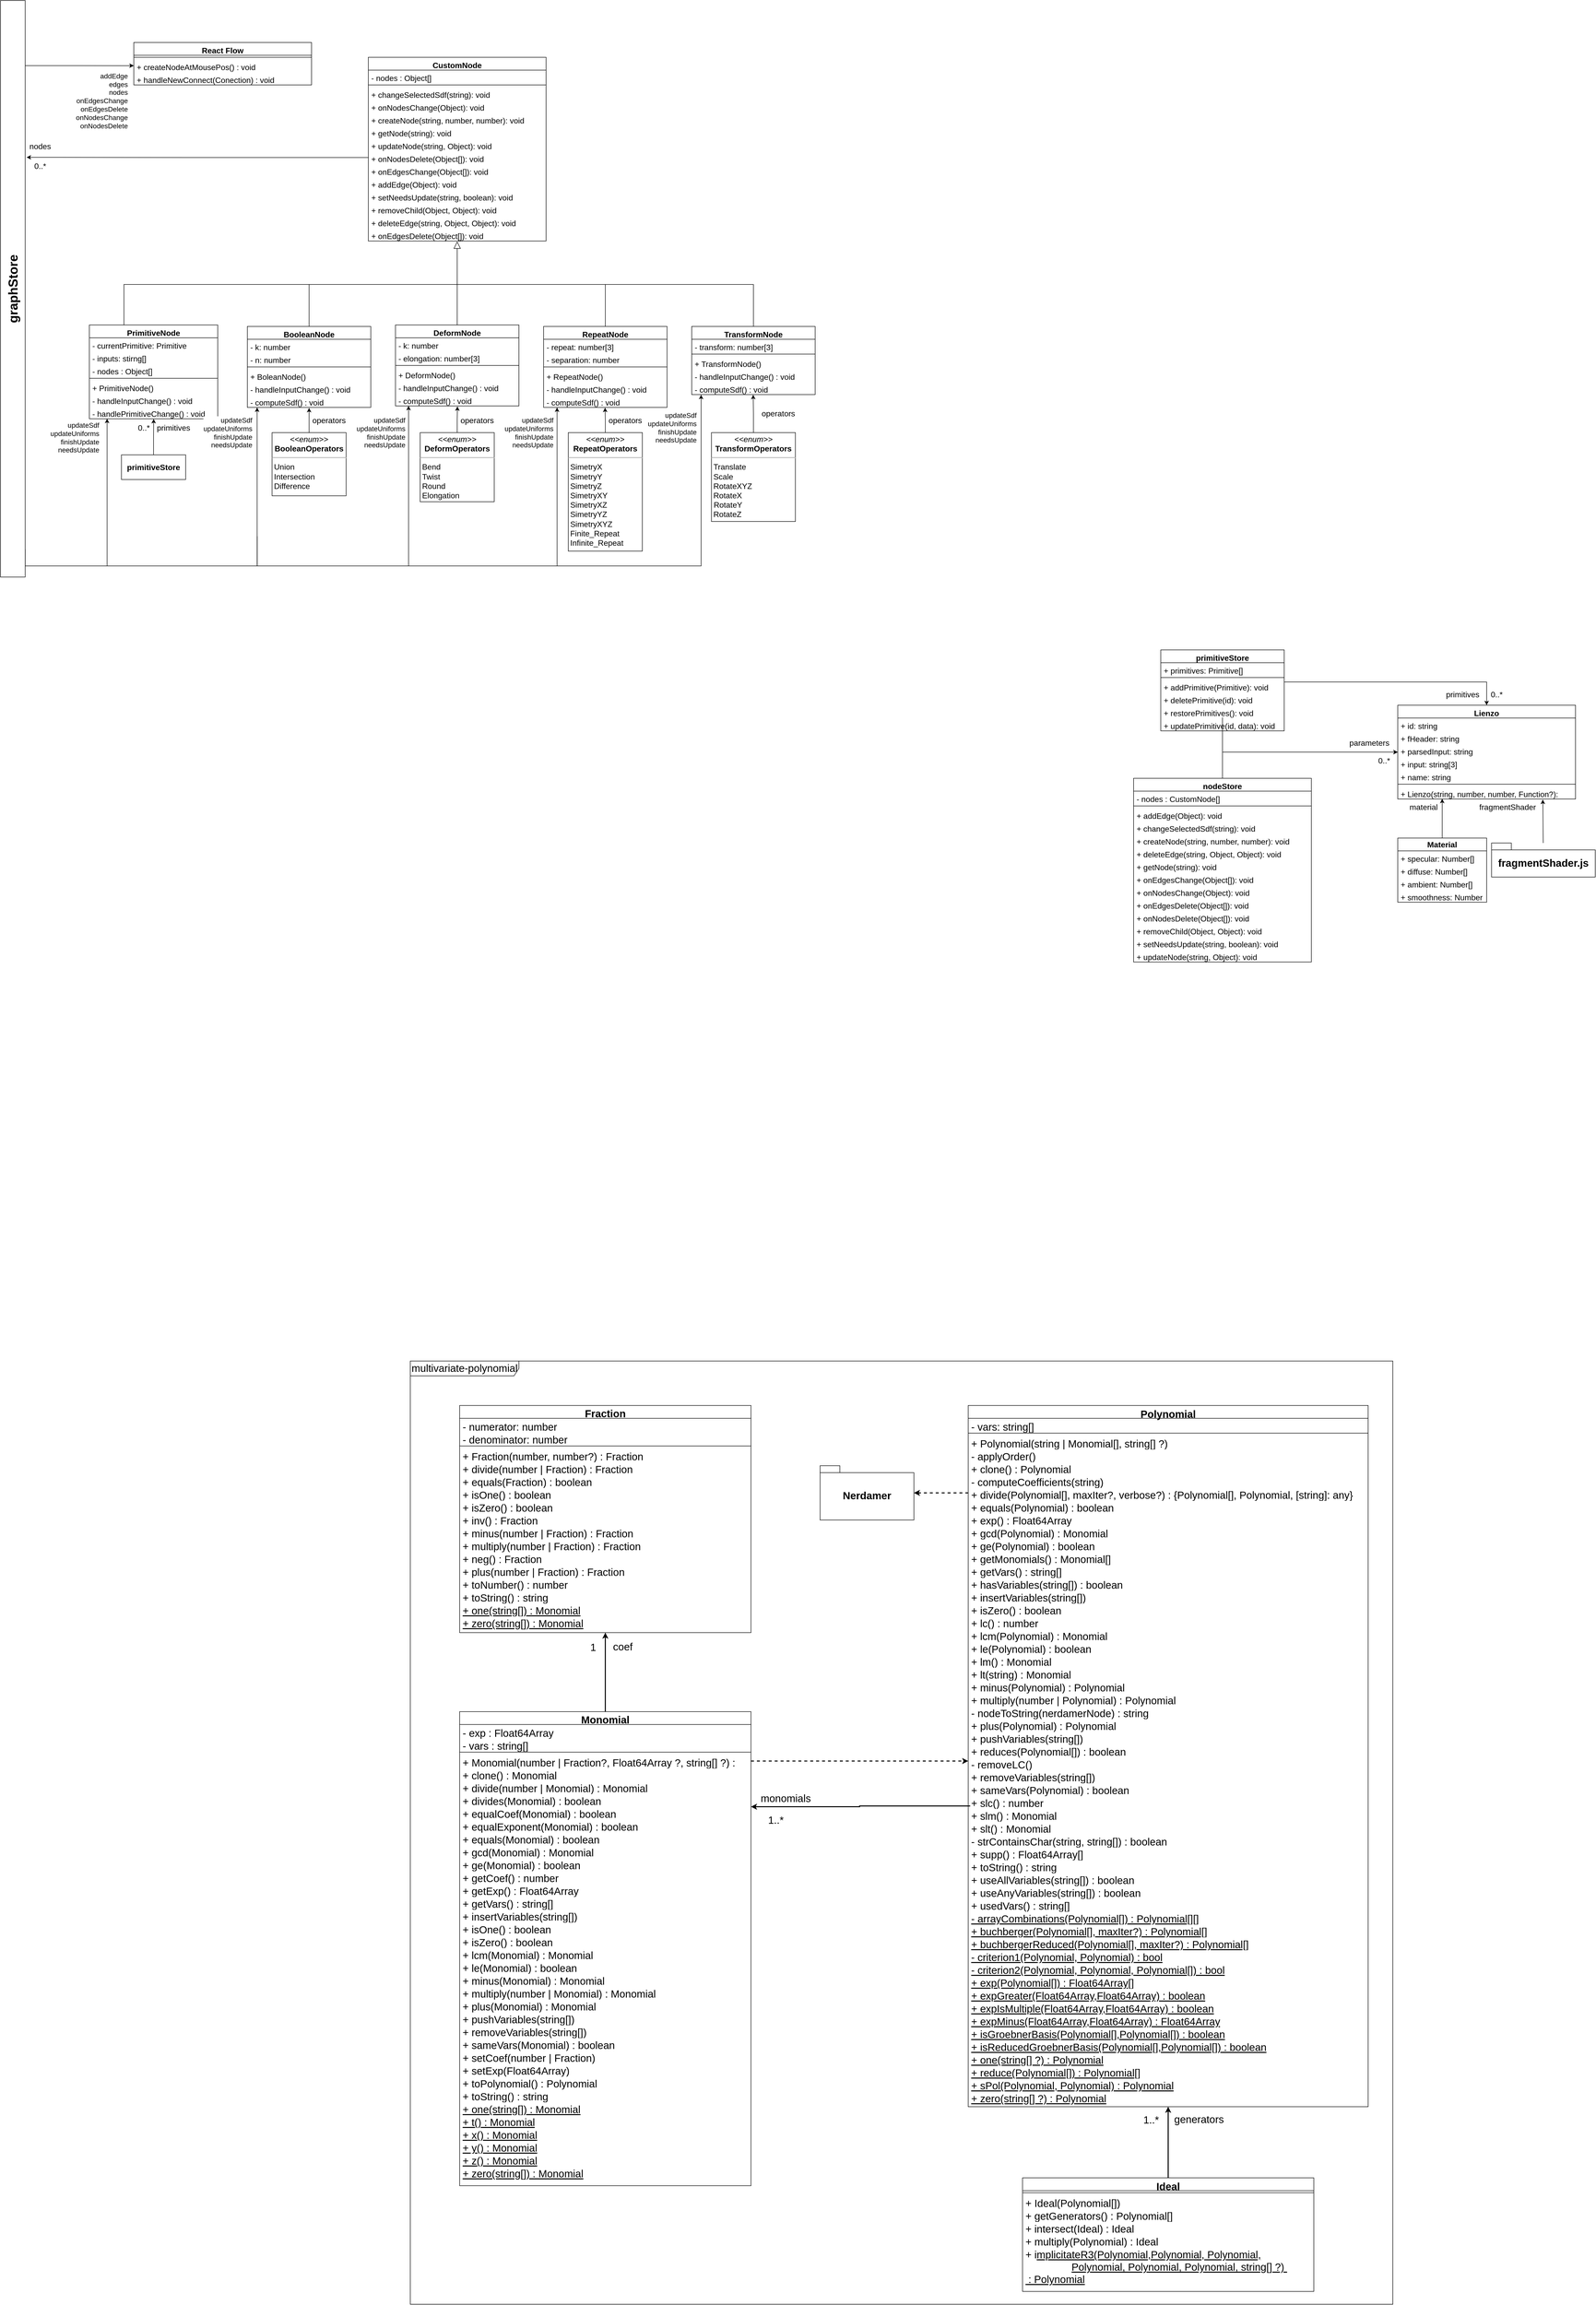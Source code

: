 <mxfile version="15.9.1" type="device"><diagram id="taLfHkpNe-gs3oe3HUyN" name="Página-1"><mxGraphModel dx="2946" dy="1594" grid="1" gridSize="10" guides="1" tooltips="1" connect="1" arrows="1" fold="1" page="1" pageScale="1" pageWidth="827" pageHeight="1169" math="0" shadow="0"><root><mxCell id="0"/><mxCell id="1" parent="0"/><mxCell id="1E_w1AzkEFEjVhQlZQZA-269" style="edgeStyle=orthogonalEdgeStyle;rounded=0;orthogonalLoop=1;jettySize=auto;html=1;entryX=0.5;entryY=0;entryDx=0;entryDy=0;startArrow=classic;startFill=1;endArrow=none;endFill=0;strokeWidth=2;" edge="1" parent="1" source="1E_w1AzkEFEjVhQlZQZA-272" target="1E_w1AzkEFEjVhQlZQZA-330"><mxGeometry relative="1" as="geometry"/></mxCell><mxCell id="1E_w1AzkEFEjVhQlZQZA-270" value="&lt;font style=&quot;font-size: 21px;&quot;&gt;1..*&lt;/font&gt;" style="edgeLabel;html=1;align=center;verticalAlign=middle;resizable=0;points=[];" vertex="1" connectable="0" parent="1E_w1AzkEFEjVhQlZQZA-269"><mxGeometry x="-0.513" y="-3" relative="1" as="geometry"><mxPoint x="-32" y="-9" as="offset"/></mxGeometry></mxCell><mxCell id="1E_w1AzkEFEjVhQlZQZA-271" value="&lt;font style=&quot;font-size: 21px;&quot;&gt;generators&lt;/font&gt;" style="edgeLabel;html=1;align=center;verticalAlign=middle;resizable=0;points=[];" vertex="1" connectable="0" parent="1E_w1AzkEFEjVhQlZQZA-269"><mxGeometry x="-0.233" y="-3" relative="1" as="geometry"><mxPoint x="65" y="-30" as="offset"/></mxGeometry></mxCell><mxCell id="1E_w1AzkEFEjVhQlZQZA-272" value="Polynomial" style="swimlane;fontStyle=1;align=center;verticalAlign=top;childLayout=stackLayout;horizontal=1;startSize=26;horizontalStack=0;resizeParent=1;resizeParentMax=0;resizeLast=0;collapsible=1;marginBottom=0;whiteSpace=wrap;html=1;fontSize=21;spacingTop=-2;" vertex="1" parent="1"><mxGeometry x="2380" y="3075" width="810" height="1420" as="geometry"/></mxCell><mxCell id="1E_w1AzkEFEjVhQlZQZA-273" value="- vars: string[]" style="text;strokeColor=none;fillColor=none;align=left;verticalAlign=top;spacingLeft=4;spacingRight=4;overflow=hidden;rotatable=0;points=[[0,0.5],[1,0.5]];portConstraint=eastwest;whiteSpace=wrap;html=1;fontSize=21;spacingTop=-2;" vertex="1" parent="1E_w1AzkEFEjVhQlZQZA-272"><mxGeometry y="26" width="810" height="26" as="geometry"/></mxCell><mxCell id="1E_w1AzkEFEjVhQlZQZA-274" value="" style="line;strokeWidth=1;fillColor=none;align=left;verticalAlign=middle;spacingTop=-2;spacingLeft=3;spacingRight=3;rotatable=0;labelPosition=right;points=[];portConstraint=eastwest;strokeColor=inherit;fontSize=21;" vertex="1" parent="1E_w1AzkEFEjVhQlZQZA-272"><mxGeometry y="52" width="810" height="8" as="geometry"/></mxCell><mxCell id="1E_w1AzkEFEjVhQlZQZA-275" value="+ Polynomial(string | Monomial[], string[] ?)" style="text;strokeColor=none;fillColor=none;align=left;verticalAlign=top;spacingLeft=4;spacingRight=4;overflow=hidden;rotatable=0;points=[[0,0.5],[1,0.5]];portConstraint=eastwest;whiteSpace=wrap;html=1;fontSize=21;spacingTop=-2;" vertex="1" parent="1E_w1AzkEFEjVhQlZQZA-272"><mxGeometry y="60" width="810" height="26" as="geometry"/></mxCell><mxCell id="1E_w1AzkEFEjVhQlZQZA-276" value="- applyOrder()" style="text;strokeColor=none;fillColor=none;align=left;verticalAlign=top;spacingLeft=4;spacingRight=4;overflow=hidden;rotatable=0;points=[[0,0.5],[1,0.5]];portConstraint=eastwest;whiteSpace=wrap;html=1;fontSize=21;spacingTop=-2;" vertex="1" parent="1E_w1AzkEFEjVhQlZQZA-272"><mxGeometry y="86" width="810" height="26" as="geometry"/></mxCell><mxCell id="1E_w1AzkEFEjVhQlZQZA-277" value="+ clone() : Polynomial&amp;nbsp;" style="text;strokeColor=none;fillColor=none;align=left;verticalAlign=top;spacingLeft=4;spacingRight=4;overflow=hidden;rotatable=0;points=[[0,0.5],[1,0.5]];portConstraint=eastwest;whiteSpace=wrap;html=1;fontSize=21;spacingTop=-2;" vertex="1" parent="1E_w1AzkEFEjVhQlZQZA-272"><mxGeometry y="112" width="810" height="26" as="geometry"/></mxCell><mxCell id="1E_w1AzkEFEjVhQlZQZA-278" value="- computeCoefficients(string)" style="text;strokeColor=none;fillColor=none;align=left;verticalAlign=top;spacingLeft=4;spacingRight=4;overflow=hidden;rotatable=0;points=[[0,0.5],[1,0.5]];portConstraint=eastwest;whiteSpace=wrap;html=1;fontSize=21;spacingTop=-2;" vertex="1" parent="1E_w1AzkEFEjVhQlZQZA-272"><mxGeometry y="138" width="810" height="26" as="geometry"/></mxCell><mxCell id="1E_w1AzkEFEjVhQlZQZA-279" value="+ divide(Polynomial[], maxIter?, verbose?) : {Polynomial[], Polynomial, [string]: any}" style="text;strokeColor=none;fillColor=none;align=left;verticalAlign=top;spacingLeft=4;spacingRight=4;overflow=hidden;rotatable=0;points=[[0,0.5],[1,0.5]];portConstraint=eastwest;whiteSpace=wrap;html=1;fontSize=21;spacingTop=-2;" vertex="1" parent="1E_w1AzkEFEjVhQlZQZA-272"><mxGeometry y="164" width="810" height="26" as="geometry"/></mxCell><mxCell id="1E_w1AzkEFEjVhQlZQZA-280" value="+ equals(Polynomial) : boolean" style="text;strokeColor=none;fillColor=none;align=left;verticalAlign=top;spacingLeft=4;spacingRight=4;overflow=hidden;rotatable=0;points=[[0,0.5],[1,0.5]];portConstraint=eastwest;whiteSpace=wrap;html=1;fontSize=21;spacingTop=-2;" vertex="1" parent="1E_w1AzkEFEjVhQlZQZA-272"><mxGeometry y="190" width="810" height="26" as="geometry"/></mxCell><mxCell id="1E_w1AzkEFEjVhQlZQZA-281" value="+ exp() : Float64Array" style="text;strokeColor=none;fillColor=none;align=left;verticalAlign=top;spacingLeft=4;spacingRight=4;overflow=hidden;rotatable=0;points=[[0,0.5],[1,0.5]];portConstraint=eastwest;whiteSpace=wrap;html=1;fontSize=21;spacingTop=-2;" vertex="1" parent="1E_w1AzkEFEjVhQlZQZA-272"><mxGeometry y="216" width="810" height="26" as="geometry"/></mxCell><mxCell id="1E_w1AzkEFEjVhQlZQZA-282" value="+ gcd(Polynomial) : Monomial" style="text;strokeColor=none;fillColor=none;align=left;verticalAlign=top;spacingLeft=4;spacingRight=4;overflow=hidden;rotatable=0;points=[[0,0.5],[1,0.5]];portConstraint=eastwest;whiteSpace=wrap;html=1;fontSize=21;spacingTop=-2;" vertex="1" parent="1E_w1AzkEFEjVhQlZQZA-272"><mxGeometry y="242" width="810" height="26" as="geometry"/></mxCell><mxCell id="1E_w1AzkEFEjVhQlZQZA-283" value="+ ge(Polynomial) : boolean" style="text;strokeColor=none;fillColor=none;align=left;verticalAlign=top;spacingLeft=4;spacingRight=4;overflow=hidden;rotatable=0;points=[[0,0.5],[1,0.5]];portConstraint=eastwest;whiteSpace=wrap;html=1;fontSize=21;spacingTop=-2;" vertex="1" parent="1E_w1AzkEFEjVhQlZQZA-272"><mxGeometry y="268" width="810" height="26" as="geometry"/></mxCell><mxCell id="1E_w1AzkEFEjVhQlZQZA-284" value="+ getMonomials() : Monomial[]" style="text;strokeColor=none;fillColor=none;align=left;verticalAlign=top;spacingLeft=4;spacingRight=4;overflow=hidden;rotatable=0;points=[[0,0.5],[1,0.5]];portConstraint=eastwest;whiteSpace=wrap;html=1;fontSize=21;spacingTop=-2;" vertex="1" parent="1E_w1AzkEFEjVhQlZQZA-272"><mxGeometry y="294" width="810" height="26" as="geometry"/></mxCell><mxCell id="1E_w1AzkEFEjVhQlZQZA-285" value="+ getVars() : string[]" style="text;strokeColor=none;fillColor=none;align=left;verticalAlign=top;spacingLeft=4;spacingRight=4;overflow=hidden;rotatable=0;points=[[0,0.5],[1,0.5]];portConstraint=eastwest;whiteSpace=wrap;html=1;fontSize=21;spacingTop=-2;" vertex="1" parent="1E_w1AzkEFEjVhQlZQZA-272"><mxGeometry y="320" width="810" height="26" as="geometry"/></mxCell><mxCell id="1E_w1AzkEFEjVhQlZQZA-286" value="+ hasVariables(string[]) : boolean" style="text;strokeColor=none;fillColor=none;align=left;verticalAlign=top;spacingLeft=4;spacingRight=4;overflow=hidden;rotatable=0;points=[[0,0.5],[1,0.5]];portConstraint=eastwest;whiteSpace=wrap;html=1;fontSize=21;spacingTop=-2;" vertex="1" parent="1E_w1AzkEFEjVhQlZQZA-272"><mxGeometry y="346" width="810" height="26" as="geometry"/></mxCell><mxCell id="1E_w1AzkEFEjVhQlZQZA-287" value="+ insertVariables(string[])" style="text;strokeColor=none;fillColor=none;align=left;verticalAlign=top;spacingLeft=4;spacingRight=4;overflow=hidden;rotatable=0;points=[[0,0.5],[1,0.5]];portConstraint=eastwest;whiteSpace=wrap;html=1;fontSize=21;spacingTop=-2;" vertex="1" parent="1E_w1AzkEFEjVhQlZQZA-272"><mxGeometry y="372" width="810" height="26" as="geometry"/></mxCell><mxCell id="1E_w1AzkEFEjVhQlZQZA-288" value="+ isZero() : boolean" style="text;strokeColor=none;fillColor=none;align=left;verticalAlign=top;spacingLeft=4;spacingRight=4;overflow=hidden;rotatable=0;points=[[0,0.5],[1,0.5]];portConstraint=eastwest;whiteSpace=wrap;html=1;fontSize=21;spacingTop=-2;" vertex="1" parent="1E_w1AzkEFEjVhQlZQZA-272"><mxGeometry y="398" width="810" height="26" as="geometry"/></mxCell><mxCell id="1E_w1AzkEFEjVhQlZQZA-289" value="+ lc() : number" style="text;strokeColor=none;fillColor=none;align=left;verticalAlign=top;spacingLeft=4;spacingRight=4;overflow=hidden;rotatable=0;points=[[0,0.5],[1,0.5]];portConstraint=eastwest;whiteSpace=wrap;html=1;fontSize=21;spacingTop=-2;" vertex="1" parent="1E_w1AzkEFEjVhQlZQZA-272"><mxGeometry y="424" width="810" height="26" as="geometry"/></mxCell><mxCell id="1E_w1AzkEFEjVhQlZQZA-290" value="+ lcm(Polynomial) : Monomial" style="text;strokeColor=none;fillColor=none;align=left;verticalAlign=top;spacingLeft=4;spacingRight=4;overflow=hidden;rotatable=0;points=[[0,0.5],[1,0.5]];portConstraint=eastwest;whiteSpace=wrap;html=1;fontSize=21;spacingTop=-2;" vertex="1" parent="1E_w1AzkEFEjVhQlZQZA-272"><mxGeometry y="450" width="810" height="26" as="geometry"/></mxCell><mxCell id="1E_w1AzkEFEjVhQlZQZA-291" value="+ le(Polynomial) : boolean" style="text;strokeColor=none;fillColor=none;align=left;verticalAlign=top;spacingLeft=4;spacingRight=4;overflow=hidden;rotatable=0;points=[[0,0.5],[1,0.5]];portConstraint=eastwest;whiteSpace=wrap;html=1;fontSize=21;spacingTop=-2;" vertex="1" parent="1E_w1AzkEFEjVhQlZQZA-272"><mxGeometry y="476" width="810" height="26" as="geometry"/></mxCell><mxCell id="1E_w1AzkEFEjVhQlZQZA-292" value="+ lm() : Monomial" style="text;strokeColor=none;fillColor=none;align=left;verticalAlign=top;spacingLeft=4;spacingRight=4;overflow=hidden;rotatable=0;points=[[0,0.5],[1,0.5]];portConstraint=eastwest;whiteSpace=wrap;html=1;fontSize=21;spacingTop=-2;" vertex="1" parent="1E_w1AzkEFEjVhQlZQZA-272"><mxGeometry y="502" width="810" height="26" as="geometry"/></mxCell><mxCell id="1E_w1AzkEFEjVhQlZQZA-293" value="+ lt(string) : Monomial" style="text;strokeColor=none;fillColor=none;align=left;verticalAlign=top;spacingLeft=4;spacingRight=4;overflow=hidden;rotatable=0;points=[[0,0.5],[1,0.5]];portConstraint=eastwest;whiteSpace=wrap;html=1;fontSize=21;spacingTop=-2;" vertex="1" parent="1E_w1AzkEFEjVhQlZQZA-272"><mxGeometry y="528" width="810" height="26" as="geometry"/></mxCell><mxCell id="1E_w1AzkEFEjVhQlZQZA-294" value="+ minus(Polynomial) : Polynomial" style="text;strokeColor=none;fillColor=none;align=left;verticalAlign=top;spacingLeft=4;spacingRight=4;overflow=hidden;rotatable=0;points=[[0,0.5],[1,0.5]];portConstraint=eastwest;whiteSpace=wrap;html=1;fontSize=21;spacingTop=-2;" vertex="1" parent="1E_w1AzkEFEjVhQlZQZA-272"><mxGeometry y="554" width="810" height="26" as="geometry"/></mxCell><mxCell id="1E_w1AzkEFEjVhQlZQZA-295" value="+ multiply(number | Polynomial) : Polynomial" style="text;strokeColor=none;fillColor=none;align=left;verticalAlign=top;spacingLeft=4;spacingRight=4;overflow=hidden;rotatable=0;points=[[0,0.5],[1,0.5]];portConstraint=eastwest;whiteSpace=wrap;html=1;fontSize=21;spacingTop=-2;" vertex="1" parent="1E_w1AzkEFEjVhQlZQZA-272"><mxGeometry y="580" width="810" height="26" as="geometry"/></mxCell><mxCell id="1E_w1AzkEFEjVhQlZQZA-296" value="- nodeToString(nerdamerNode) : string" style="text;strokeColor=none;fillColor=none;align=left;verticalAlign=top;spacingLeft=4;spacingRight=4;overflow=hidden;rotatable=0;points=[[0,0.5],[1,0.5]];portConstraint=eastwest;whiteSpace=wrap;html=1;fontSize=21;spacingTop=-2;" vertex="1" parent="1E_w1AzkEFEjVhQlZQZA-272"><mxGeometry y="606" width="810" height="26" as="geometry"/></mxCell><mxCell id="1E_w1AzkEFEjVhQlZQZA-297" value="+ plus(Polynomial) : Polynomial" style="text;strokeColor=none;fillColor=none;align=left;verticalAlign=top;spacingLeft=4;spacingRight=4;overflow=hidden;rotatable=0;points=[[0,0.5],[1,0.5]];portConstraint=eastwest;whiteSpace=wrap;html=1;fontSize=21;spacingTop=-2;" vertex="1" parent="1E_w1AzkEFEjVhQlZQZA-272"><mxGeometry y="632" width="810" height="26" as="geometry"/></mxCell><mxCell id="1E_w1AzkEFEjVhQlZQZA-298" value="+ pushVariables(string[])" style="text;strokeColor=none;fillColor=none;align=left;verticalAlign=top;spacingLeft=4;spacingRight=4;overflow=hidden;rotatable=0;points=[[0,0.5],[1,0.5]];portConstraint=eastwest;whiteSpace=wrap;html=1;fontSize=21;spacingTop=-2;" vertex="1" parent="1E_w1AzkEFEjVhQlZQZA-272"><mxGeometry y="658" width="810" height="26" as="geometry"/></mxCell><mxCell id="1E_w1AzkEFEjVhQlZQZA-299" value="+ reduces(Polynomial[]) : boolean" style="text;strokeColor=none;fillColor=none;align=left;verticalAlign=top;spacingLeft=4;spacingRight=4;overflow=hidden;rotatable=0;points=[[0,0.5],[1,0.5]];portConstraint=eastwest;whiteSpace=wrap;html=1;fontSize=21;spacingTop=-2;" vertex="1" parent="1E_w1AzkEFEjVhQlZQZA-272"><mxGeometry y="684" width="810" height="26" as="geometry"/></mxCell><mxCell id="1E_w1AzkEFEjVhQlZQZA-300" value="- removeLC()" style="text;strokeColor=none;fillColor=none;align=left;verticalAlign=top;spacingLeft=4;spacingRight=4;overflow=hidden;rotatable=0;points=[[0,0.5],[1,0.5]];portConstraint=eastwest;whiteSpace=wrap;html=1;fontSize=21;spacingTop=-2;" vertex="1" parent="1E_w1AzkEFEjVhQlZQZA-272"><mxGeometry y="710" width="810" height="26" as="geometry"/></mxCell><mxCell id="1E_w1AzkEFEjVhQlZQZA-301" value="+ removeVariables(string[])" style="text;strokeColor=none;fillColor=none;align=left;verticalAlign=top;spacingLeft=4;spacingRight=4;overflow=hidden;rotatable=0;points=[[0,0.5],[1,0.5]];portConstraint=eastwest;whiteSpace=wrap;html=1;fontSize=21;spacingTop=-2;" vertex="1" parent="1E_w1AzkEFEjVhQlZQZA-272"><mxGeometry y="736" width="810" height="26" as="geometry"/></mxCell><mxCell id="1E_w1AzkEFEjVhQlZQZA-302" value="+ sameVars(Polynomial) : boolean" style="text;strokeColor=none;fillColor=none;align=left;verticalAlign=top;spacingLeft=4;spacingRight=4;overflow=hidden;rotatable=0;points=[[0,0.5],[1,0.5]];portConstraint=eastwest;whiteSpace=wrap;html=1;fontSize=21;spacingTop=-2;" vertex="1" parent="1E_w1AzkEFEjVhQlZQZA-272"><mxGeometry y="762" width="810" height="26" as="geometry"/></mxCell><mxCell id="1E_w1AzkEFEjVhQlZQZA-303" value="+ slc() : number" style="text;strokeColor=none;fillColor=none;align=left;verticalAlign=top;spacingLeft=4;spacingRight=4;overflow=hidden;rotatable=0;points=[[0,0.5],[1,0.5]];portConstraint=eastwest;whiteSpace=wrap;html=1;fontSize=21;spacingTop=-2;" vertex="1" parent="1E_w1AzkEFEjVhQlZQZA-272"><mxGeometry y="788" width="810" height="26" as="geometry"/></mxCell><mxCell id="1E_w1AzkEFEjVhQlZQZA-304" value="+ slm() : Monomial" style="text;strokeColor=none;fillColor=none;align=left;verticalAlign=top;spacingLeft=4;spacingRight=4;overflow=hidden;rotatable=0;points=[[0,0.5],[1,0.5]];portConstraint=eastwest;whiteSpace=wrap;html=1;fontSize=21;spacingTop=-2;" vertex="1" parent="1E_w1AzkEFEjVhQlZQZA-272"><mxGeometry y="814" width="810" height="26" as="geometry"/></mxCell><mxCell id="1E_w1AzkEFEjVhQlZQZA-305" value="+ slt() : Monomial" style="text;strokeColor=none;fillColor=none;align=left;verticalAlign=top;spacingLeft=4;spacingRight=4;overflow=hidden;rotatable=0;points=[[0,0.5],[1,0.5]];portConstraint=eastwest;whiteSpace=wrap;html=1;fontSize=21;spacingTop=-2;" vertex="1" parent="1E_w1AzkEFEjVhQlZQZA-272"><mxGeometry y="840" width="810" height="26" as="geometry"/></mxCell><mxCell id="1E_w1AzkEFEjVhQlZQZA-306" value="- strContainsChar(string, string[]) : boolean" style="text;strokeColor=none;fillColor=none;align=left;verticalAlign=top;spacingLeft=4;spacingRight=4;overflow=hidden;rotatable=0;points=[[0,0.5],[1,0.5]];portConstraint=eastwest;whiteSpace=wrap;html=1;fontSize=21;spacingTop=-2;" vertex="1" parent="1E_w1AzkEFEjVhQlZQZA-272"><mxGeometry y="866" width="810" height="26" as="geometry"/></mxCell><mxCell id="1E_w1AzkEFEjVhQlZQZA-307" value="+ supp() : Float64Array[]" style="text;strokeColor=none;fillColor=none;align=left;verticalAlign=top;spacingLeft=4;spacingRight=4;overflow=hidden;rotatable=0;points=[[0,0.5],[1,0.5]];portConstraint=eastwest;whiteSpace=wrap;html=1;fontSize=21;spacingTop=-2;" vertex="1" parent="1E_w1AzkEFEjVhQlZQZA-272"><mxGeometry y="892" width="810" height="26" as="geometry"/></mxCell><mxCell id="1E_w1AzkEFEjVhQlZQZA-308" value="+ toString() : string" style="text;strokeColor=none;fillColor=none;align=left;verticalAlign=top;spacingLeft=4;spacingRight=4;overflow=hidden;rotatable=0;points=[[0,0.5],[1,0.5]];portConstraint=eastwest;whiteSpace=wrap;html=1;fontSize=21;spacingTop=-2;" vertex="1" parent="1E_w1AzkEFEjVhQlZQZA-272"><mxGeometry y="918" width="810" height="26" as="geometry"/></mxCell><mxCell id="1E_w1AzkEFEjVhQlZQZA-309" value="+ useAllVariables(string[]) : boolean" style="text;strokeColor=none;fillColor=none;align=left;verticalAlign=top;spacingLeft=4;spacingRight=4;overflow=hidden;rotatable=0;points=[[0,0.5],[1,0.5]];portConstraint=eastwest;whiteSpace=wrap;html=1;fontSize=21;spacingTop=-2;" vertex="1" parent="1E_w1AzkEFEjVhQlZQZA-272"><mxGeometry y="944" width="810" height="26" as="geometry"/></mxCell><mxCell id="1E_w1AzkEFEjVhQlZQZA-310" value="+ useAnyVariables(string[]) : boolean" style="text;strokeColor=none;fillColor=none;align=left;verticalAlign=top;spacingLeft=4;spacingRight=4;overflow=hidden;rotatable=0;points=[[0,0.5],[1,0.5]];portConstraint=eastwest;whiteSpace=wrap;html=1;fontSize=21;spacingTop=-2;" vertex="1" parent="1E_w1AzkEFEjVhQlZQZA-272"><mxGeometry y="970" width="810" height="26" as="geometry"/></mxCell><mxCell id="1E_w1AzkEFEjVhQlZQZA-311" value="+ usedVars() : string[]" style="text;strokeColor=none;fillColor=none;align=left;verticalAlign=top;spacingLeft=4;spacingRight=4;overflow=hidden;rotatable=0;points=[[0,0.5],[1,0.5]];portConstraint=eastwest;whiteSpace=wrap;html=1;fontSize=21;spacingTop=-2;" vertex="1" parent="1E_w1AzkEFEjVhQlZQZA-272"><mxGeometry y="996" width="810" height="26" as="geometry"/></mxCell><mxCell id="1E_w1AzkEFEjVhQlZQZA-312" value="&lt;u style=&quot;font-size: 21px;&quot;&gt;- arrayCombinations(Polynomial[]) : Polynomial[][]&lt;/u&gt;" style="text;strokeColor=none;fillColor=none;align=left;verticalAlign=top;spacingLeft=4;spacingRight=4;overflow=hidden;rotatable=0;points=[[0,0.5],[1,0.5]];portConstraint=eastwest;whiteSpace=wrap;html=1;fontSize=21;spacingTop=-2;" vertex="1" parent="1E_w1AzkEFEjVhQlZQZA-272"><mxGeometry y="1022" width="810" height="26" as="geometry"/></mxCell><mxCell id="1E_w1AzkEFEjVhQlZQZA-313" value="+ buchberger(Polynomial[], maxIter?) : Polynomial[]" style="text;strokeColor=none;fillColor=none;align=left;verticalAlign=top;spacingLeft=4;spacingRight=4;overflow=hidden;rotatable=0;points=[[0,0.5],[1,0.5]];portConstraint=eastwest;whiteSpace=wrap;html=1;fontSize=21;fontStyle=4;spacingTop=-2;" vertex="1" parent="1E_w1AzkEFEjVhQlZQZA-272"><mxGeometry y="1048" width="810" height="26" as="geometry"/></mxCell><mxCell id="1E_w1AzkEFEjVhQlZQZA-314" value="+ buchbergerReduced(Polynomial[], maxIter?) : Polynomial[]" style="text;strokeColor=none;fillColor=none;align=left;verticalAlign=top;spacingLeft=4;spacingRight=4;overflow=hidden;rotatable=0;points=[[0,0.5],[1,0.5]];portConstraint=eastwest;whiteSpace=wrap;html=1;fontSize=21;fontStyle=4;spacingTop=-2;" vertex="1" parent="1E_w1AzkEFEjVhQlZQZA-272"><mxGeometry y="1074" width="810" height="26" as="geometry"/></mxCell><mxCell id="1E_w1AzkEFEjVhQlZQZA-315" value="- criterion1(Polynomial, Polynomial) : bool" style="text;strokeColor=none;fillColor=none;align=left;verticalAlign=top;spacingLeft=4;spacingRight=4;overflow=hidden;rotatable=0;points=[[0,0.5],[1,0.5]];portConstraint=eastwest;whiteSpace=wrap;html=1;fontSize=21;fontStyle=4;spacingTop=-2;" vertex="1" parent="1E_w1AzkEFEjVhQlZQZA-272"><mxGeometry y="1100" width="810" height="26" as="geometry"/></mxCell><mxCell id="1E_w1AzkEFEjVhQlZQZA-316" value="- criterion2(Polynomial, Polynomial, Polynomial[]) : bool" style="text;strokeColor=none;fillColor=none;align=left;verticalAlign=top;spacingLeft=4;spacingRight=4;overflow=hidden;rotatable=0;points=[[0,0.5],[1,0.5]];portConstraint=eastwest;whiteSpace=wrap;html=1;fontSize=21;fontStyle=4;spacingTop=-2;" vertex="1" parent="1E_w1AzkEFEjVhQlZQZA-272"><mxGeometry y="1126" width="810" height="26" as="geometry"/></mxCell><mxCell id="1E_w1AzkEFEjVhQlZQZA-317" value="+ exp(Polynomial[]) : Float64Array[]" style="text;strokeColor=none;fillColor=none;align=left;verticalAlign=top;spacingLeft=4;spacingRight=4;overflow=hidden;rotatable=0;points=[[0,0.5],[1,0.5]];portConstraint=eastwest;whiteSpace=wrap;html=1;fontSize=21;fontStyle=4;spacingTop=-2;" vertex="1" parent="1E_w1AzkEFEjVhQlZQZA-272"><mxGeometry y="1152" width="810" height="26" as="geometry"/></mxCell><mxCell id="1E_w1AzkEFEjVhQlZQZA-318" value="+ expGreater(Float64Array,Float64Array) : boolean" style="text;strokeColor=none;fillColor=none;align=left;verticalAlign=top;spacingLeft=4;spacingRight=4;overflow=hidden;rotatable=0;points=[[0,0.5],[1,0.5]];portConstraint=eastwest;whiteSpace=wrap;html=1;fontSize=21;fontStyle=4;spacingTop=-2;" vertex="1" parent="1E_w1AzkEFEjVhQlZQZA-272"><mxGeometry y="1178" width="810" height="26" as="geometry"/></mxCell><mxCell id="1E_w1AzkEFEjVhQlZQZA-319" value="+ expIsMultiple(Float64Array,Float64Array) : boolean" style="text;strokeColor=none;fillColor=none;align=left;verticalAlign=top;spacingLeft=4;spacingRight=4;overflow=hidden;rotatable=0;points=[[0,0.5],[1,0.5]];portConstraint=eastwest;whiteSpace=wrap;html=1;fontSize=21;fontStyle=4;spacingTop=-2;" vertex="1" parent="1E_w1AzkEFEjVhQlZQZA-272"><mxGeometry y="1204" width="810" height="26" as="geometry"/></mxCell><mxCell id="1E_w1AzkEFEjVhQlZQZA-320" value="+ expMinus(Float64Array,Float64Array) : Float64Array" style="text;strokeColor=none;fillColor=none;align=left;verticalAlign=top;spacingLeft=4;spacingRight=4;overflow=hidden;rotatable=0;points=[[0,0.5],[1,0.5]];portConstraint=eastwest;whiteSpace=wrap;html=1;fontSize=21;fontStyle=4;spacingTop=-2;" vertex="1" parent="1E_w1AzkEFEjVhQlZQZA-272"><mxGeometry y="1230" width="810" height="26" as="geometry"/></mxCell><mxCell id="1E_w1AzkEFEjVhQlZQZA-321" value="+ isGroebnerBasis(Polynomial[],Polynomial[]) : boolean" style="text;strokeColor=none;fillColor=none;align=left;verticalAlign=top;spacingLeft=4;spacingRight=4;overflow=hidden;rotatable=0;points=[[0,0.5],[1,0.5]];portConstraint=eastwest;whiteSpace=wrap;html=1;fontSize=21;fontStyle=4;spacingTop=-2;" vertex="1" parent="1E_w1AzkEFEjVhQlZQZA-272"><mxGeometry y="1256" width="810" height="26" as="geometry"/></mxCell><mxCell id="1E_w1AzkEFEjVhQlZQZA-322" value="+ isReducedGroebnerBasis(Polynomial[],Polynomial[]) : boolean" style="text;strokeColor=none;fillColor=none;align=left;verticalAlign=top;spacingLeft=4;spacingRight=4;overflow=hidden;rotatable=0;points=[[0,0.5],[1,0.5]];portConstraint=eastwest;whiteSpace=wrap;html=1;fontSize=21;fontStyle=4;spacingTop=-2;" vertex="1" parent="1E_w1AzkEFEjVhQlZQZA-272"><mxGeometry y="1282" width="810" height="26" as="geometry"/></mxCell><mxCell id="1E_w1AzkEFEjVhQlZQZA-323" value="+ one(string[] ?) : Polynomial" style="text;strokeColor=none;fillColor=none;align=left;verticalAlign=top;spacingLeft=4;spacingRight=4;overflow=hidden;rotatable=0;points=[[0,0.5],[1,0.5]];portConstraint=eastwest;whiteSpace=wrap;html=1;fontSize=21;fontStyle=4;spacingTop=-2;" vertex="1" parent="1E_w1AzkEFEjVhQlZQZA-272"><mxGeometry y="1308" width="810" height="26" as="geometry"/></mxCell><mxCell id="1E_w1AzkEFEjVhQlZQZA-324" value="+ reduce(Polynomial[]) : Polynomial[]" style="text;strokeColor=none;fillColor=none;align=left;verticalAlign=top;spacingLeft=4;spacingRight=4;overflow=hidden;rotatable=0;points=[[0,0.5],[1,0.5]];portConstraint=eastwest;whiteSpace=wrap;html=1;fontSize=21;fontStyle=4;spacingTop=-2;" vertex="1" parent="1E_w1AzkEFEjVhQlZQZA-272"><mxGeometry y="1334" width="810" height="26" as="geometry"/></mxCell><mxCell id="1E_w1AzkEFEjVhQlZQZA-325" value="+ sPol(Polynomial, Polynomial) : Polynomial" style="text;strokeColor=none;fillColor=none;align=left;verticalAlign=top;spacingLeft=4;spacingRight=4;overflow=hidden;rotatable=0;points=[[0,0.5],[1,0.5]];portConstraint=eastwest;whiteSpace=wrap;html=1;fontSize=21;fontStyle=4;spacingTop=-2;" vertex="1" parent="1E_w1AzkEFEjVhQlZQZA-272"><mxGeometry y="1360" width="810" height="26" as="geometry"/></mxCell><mxCell id="1E_w1AzkEFEjVhQlZQZA-326" value="+ zero(string[] ?) : Polynomial" style="text;strokeColor=none;fillColor=none;align=left;verticalAlign=top;spacingLeft=4;spacingRight=4;overflow=hidden;rotatable=0;points=[[0,0.5],[1,0.5]];portConstraint=eastwest;whiteSpace=wrap;html=1;fontSize=21;fontStyle=4;spacingTop=-2;" vertex="1" parent="1E_w1AzkEFEjVhQlZQZA-272"><mxGeometry y="1386" width="810" height="34" as="geometry"/></mxCell><mxCell id="1E_w1AzkEFEjVhQlZQZA-327" style="rounded=0;orthogonalLoop=1;jettySize=auto;html=1;entryX=1;entryY=0.095;entryDx=0;entryDy=0;fontSize=21;exitX=0.005;exitY=-0.115;exitDx=0;exitDy=0;entryPerimeter=0;spacingTop=-2;edgeStyle=orthogonalEdgeStyle;exitPerimeter=0;strokeWidth=2;" edge="1" parent="1" source="1E_w1AzkEFEjVhQlZQZA-304" target="1E_w1AzkEFEjVhQlZQZA-345"><mxGeometry relative="1" as="geometry"/></mxCell><mxCell id="1E_w1AzkEFEjVhQlZQZA-328" value="monomials" style="edgeLabel;html=1;align=center;verticalAlign=middle;resizable=0;points=[];fontSize=21;spacingTop=-2;" vertex="1" connectable="0" parent="1E_w1AzkEFEjVhQlZQZA-327"><mxGeometry x="0.293" y="-1" relative="1" as="geometry"><mxPoint x="-88" y="-16" as="offset"/></mxGeometry></mxCell><mxCell id="1E_w1AzkEFEjVhQlZQZA-329" value="1..*" style="edgeLabel;html=1;align=center;verticalAlign=middle;resizable=0;points=[];fontSize=21;spacingTop=-2;" vertex="1" connectable="0" parent="1E_w1AzkEFEjVhQlZQZA-327"><mxGeometry x="-0.231" y="-2" relative="1" as="geometry"><mxPoint x="-223" y="31" as="offset"/></mxGeometry></mxCell><mxCell id="1E_w1AzkEFEjVhQlZQZA-330" value="Ideal" style="swimlane;fontStyle=1;align=center;verticalAlign=top;childLayout=stackLayout;horizontal=1;startSize=26;horizontalStack=0;resizeParent=1;resizeParentMax=0;resizeLast=0;collapsible=1;marginBottom=0;whiteSpace=wrap;html=1;fontSize=21;spacingTop=-2;" vertex="1" parent="1"><mxGeometry x="2490" y="4639" width="590" height="230" as="geometry"/></mxCell><mxCell id="1E_w1AzkEFEjVhQlZQZA-331" value="" style="line;strokeWidth=1;fillColor=none;align=left;verticalAlign=middle;spacingTop=-2;spacingLeft=3;spacingRight=3;rotatable=0;labelPosition=right;points=[];portConstraint=eastwest;strokeColor=inherit;fontSize=21;" vertex="1" parent="1E_w1AzkEFEjVhQlZQZA-330"><mxGeometry y="26" width="590" height="8" as="geometry"/></mxCell><mxCell id="1E_w1AzkEFEjVhQlZQZA-332" value="+ Ideal(Polynomial[])" style="text;strokeColor=none;fillColor=none;align=left;verticalAlign=top;spacingLeft=4;spacingRight=4;overflow=hidden;rotatable=0;points=[[0,0.5],[1,0.5]];portConstraint=eastwest;whiteSpace=wrap;html=1;fontSize=21;spacingTop=-2;" vertex="1" parent="1E_w1AzkEFEjVhQlZQZA-330"><mxGeometry y="34" width="590" height="26" as="geometry"/></mxCell><mxCell id="1E_w1AzkEFEjVhQlZQZA-333" value="+ getGenerators() : Polynomial[]" style="text;strokeColor=none;fillColor=none;align=left;verticalAlign=top;spacingLeft=4;spacingRight=4;overflow=hidden;rotatable=0;points=[[0,0.5],[1,0.5]];portConstraint=eastwest;whiteSpace=wrap;html=1;fontSize=21;spacingTop=-2;" vertex="1" parent="1E_w1AzkEFEjVhQlZQZA-330"><mxGeometry y="60" width="590" height="26" as="geometry"/></mxCell><mxCell id="1E_w1AzkEFEjVhQlZQZA-334" value="+ intersect(Ideal) : Ideal" style="text;strokeColor=none;fillColor=none;align=left;verticalAlign=top;spacingLeft=4;spacingRight=4;overflow=hidden;rotatable=0;points=[[0,0.5],[1,0.5]];portConstraint=eastwest;whiteSpace=wrap;html=1;fontSize=21;spacingTop=-2;" vertex="1" parent="1E_w1AzkEFEjVhQlZQZA-330"><mxGeometry y="86" width="590" height="26" as="geometry"/></mxCell><mxCell id="1E_w1AzkEFEjVhQlZQZA-335" value="+ multiply(Polynomial) : Ideal" style="text;strokeColor=none;fillColor=none;align=left;verticalAlign=top;spacingLeft=4;spacingRight=4;overflow=hidden;rotatable=0;points=[[0,0.5],[1,0.5]];portConstraint=eastwest;whiteSpace=wrap;html=1;fontSize=21;spacingTop=-2;" vertex="1" parent="1E_w1AzkEFEjVhQlZQZA-330"><mxGeometry y="112" width="590" height="26" as="geometry"/></mxCell><mxCell id="1E_w1AzkEFEjVhQlZQZA-336" value="+ i&lt;u style=&quot;font-size: 21px;&quot;&gt;mplicitateR3(Polynomial,Polynomial, Polynomial, &lt;br style=&quot;font-size: 21px;&quot;&gt;&lt;span style=&quot;white-space: pre; font-size: 21px;&quot;&gt;&#9;&lt;span style=&quot;white-space: pre; font-size: 21px;&quot;&gt;&#9;&lt;/span&gt;&lt;/span&gt;Polynomial, Polynomial, Polynomial, string[] ?)&amp;nbsp; &amp;nbsp;:&amp;nbsp;Polynomial&lt;br&gt;&lt;br&gt;&lt;/u&gt;" style="text;strokeColor=none;fillColor=none;align=left;verticalAlign=top;spacingLeft=4;spacingRight=4;overflow=hidden;rotatable=0;points=[[0,0.5],[1,0.5]];portConstraint=eastwest;whiteSpace=wrap;html=1;fontSize=21;spacingTop=-2;" vertex="1" parent="1E_w1AzkEFEjVhQlZQZA-330"><mxGeometry y="138" width="590" height="92" as="geometry"/></mxCell><mxCell id="1E_w1AzkEFEjVhQlZQZA-337" value="Monomial" style="swimlane;fontStyle=1;align=center;verticalAlign=top;childLayout=stackLayout;horizontal=1;startSize=26;horizontalStack=0;resizeParent=1;resizeParentMax=0;resizeLast=0;collapsible=1;marginBottom=0;whiteSpace=wrap;html=1;fontSize=21;rounded=0;spacing=1;spacingTop=-2;" vertex="1" parent="1"><mxGeometry x="1350" y="3695" width="590" height="960" as="geometry"/></mxCell><mxCell id="1E_w1AzkEFEjVhQlZQZA-338" value="- exp : Float64Array" style="text;strokeColor=none;fillColor=none;align=left;verticalAlign=top;spacingLeft=4;spacingRight=4;overflow=hidden;rotatable=0;points=[[0,0.5],[1,0.5]];portConstraint=eastwest;whiteSpace=wrap;html=1;fontSize=21;spacingTop=-2;" vertex="1" parent="1E_w1AzkEFEjVhQlZQZA-337"><mxGeometry y="26" width="590" height="26" as="geometry"/></mxCell><mxCell id="1E_w1AzkEFEjVhQlZQZA-339" value="- vars : string[]&amp;nbsp;" style="text;strokeColor=none;fillColor=none;align=left;verticalAlign=top;spacingLeft=4;spacingRight=4;overflow=hidden;rotatable=0;points=[[0,0.5],[1,0.5]];portConstraint=eastwest;whiteSpace=wrap;html=1;fontSize=21;spacingTop=-2;" vertex="1" parent="1E_w1AzkEFEjVhQlZQZA-337"><mxGeometry y="52" width="590" height="26" as="geometry"/></mxCell><mxCell id="1E_w1AzkEFEjVhQlZQZA-340" value="" style="line;strokeWidth=1;fillColor=none;align=left;verticalAlign=middle;spacingTop=-2;spacingLeft=3;spacingRight=3;rotatable=0;labelPosition=right;points=[];portConstraint=eastwest;strokeColor=inherit;fontSize=21;" vertex="1" parent="1E_w1AzkEFEjVhQlZQZA-337"><mxGeometry y="78" width="590" height="8" as="geometry"/></mxCell><mxCell id="1E_w1AzkEFEjVhQlZQZA-341" value="+ Monomial(number | Fraction?, Float64Array ?, string[] ?) : Monomial" style="text;strokeColor=none;fillColor=none;align=left;verticalAlign=top;spacingLeft=4;spacingRight=4;overflow=hidden;rotatable=0;points=[[0,0.5],[1,0.5]];portConstraint=eastwest;whiteSpace=wrap;html=1;fontSize=21;spacingTop=-2;" vertex="1" parent="1E_w1AzkEFEjVhQlZQZA-337"><mxGeometry y="86" width="590" height="26" as="geometry"/></mxCell><mxCell id="1E_w1AzkEFEjVhQlZQZA-342" value="+ clone() : Monomial" style="text;strokeColor=none;fillColor=none;align=left;verticalAlign=top;spacingLeft=4;spacingRight=4;overflow=hidden;rotatable=0;points=[[0,0.5],[1,0.5]];portConstraint=eastwest;whiteSpace=wrap;html=1;fontSize=21;spacingTop=-2;" vertex="1" parent="1E_w1AzkEFEjVhQlZQZA-337"><mxGeometry y="112" width="590" height="26" as="geometry"/></mxCell><mxCell id="1E_w1AzkEFEjVhQlZQZA-343" value="+ divide(number | Monomial) : Monomial" style="text;strokeColor=none;fillColor=none;align=left;verticalAlign=top;spacingLeft=4;spacingRight=4;overflow=hidden;rotatable=0;points=[[0,0.5],[1,0.5]];portConstraint=eastwest;whiteSpace=wrap;html=1;fontSize=21;spacingTop=-2;" vertex="1" parent="1E_w1AzkEFEjVhQlZQZA-337"><mxGeometry y="138" width="590" height="26" as="geometry"/></mxCell><mxCell id="1E_w1AzkEFEjVhQlZQZA-344" value="+ divides(Monomial) : boolean" style="text;strokeColor=none;fillColor=none;align=left;verticalAlign=top;spacingLeft=4;spacingRight=4;overflow=hidden;rotatable=0;points=[[0,0.5],[1,0.5]];portConstraint=eastwest;whiteSpace=wrap;html=1;fontSize=21;spacingTop=-2;" vertex="1" parent="1E_w1AzkEFEjVhQlZQZA-337"><mxGeometry y="164" width="590" height="26" as="geometry"/></mxCell><mxCell id="1E_w1AzkEFEjVhQlZQZA-345" value="+ equalCoef(Monomial) : boolean" style="text;strokeColor=none;fillColor=none;align=left;verticalAlign=top;spacingLeft=4;spacingRight=4;overflow=hidden;rotatable=0;points=[[0,0.5],[1,0.5]];portConstraint=eastwest;whiteSpace=wrap;html=1;fontSize=21;spacingTop=-2;" vertex="1" parent="1E_w1AzkEFEjVhQlZQZA-337"><mxGeometry y="190" width="590" height="26" as="geometry"/></mxCell><mxCell id="1E_w1AzkEFEjVhQlZQZA-346" value="+ equalExponent(Monomial) : boolean" style="text;strokeColor=none;fillColor=none;align=left;verticalAlign=top;spacingLeft=4;spacingRight=4;overflow=hidden;rotatable=0;points=[[0,0.5],[1,0.5]];portConstraint=eastwest;whiteSpace=wrap;html=1;fontSize=21;spacingTop=-2;" vertex="1" parent="1E_w1AzkEFEjVhQlZQZA-337"><mxGeometry y="216" width="590" height="26" as="geometry"/></mxCell><mxCell id="1E_w1AzkEFEjVhQlZQZA-347" value="+ equals(Monomial) : boolean" style="text;strokeColor=none;fillColor=none;align=left;verticalAlign=top;spacingLeft=4;spacingRight=4;overflow=hidden;rotatable=0;points=[[0,0.5],[1,0.5]];portConstraint=eastwest;whiteSpace=wrap;html=1;fontSize=21;spacingTop=-2;" vertex="1" parent="1E_w1AzkEFEjVhQlZQZA-337"><mxGeometry y="242" width="590" height="26" as="geometry"/></mxCell><mxCell id="1E_w1AzkEFEjVhQlZQZA-348" value="+ gcd(Monomial) : Monomial" style="text;strokeColor=none;fillColor=none;align=left;verticalAlign=top;spacingLeft=4;spacingRight=4;overflow=hidden;rotatable=0;points=[[0,0.5],[1,0.5]];portConstraint=eastwest;whiteSpace=wrap;html=1;fontSize=21;spacingTop=-2;" vertex="1" parent="1E_w1AzkEFEjVhQlZQZA-337"><mxGeometry y="268" width="590" height="26" as="geometry"/></mxCell><mxCell id="1E_w1AzkEFEjVhQlZQZA-349" value="+ ge(Monomial) : boolean" style="text;strokeColor=none;fillColor=none;align=left;verticalAlign=top;spacingLeft=4;spacingRight=4;overflow=hidden;rotatable=0;points=[[0,0.5],[1,0.5]];portConstraint=eastwest;whiteSpace=wrap;html=1;fontSize=21;spacingTop=-2;" vertex="1" parent="1E_w1AzkEFEjVhQlZQZA-337"><mxGeometry y="294" width="590" height="26" as="geometry"/></mxCell><mxCell id="1E_w1AzkEFEjVhQlZQZA-350" value="+ getCoef() : number" style="text;strokeColor=none;fillColor=none;align=left;verticalAlign=top;spacingLeft=4;spacingRight=4;overflow=hidden;rotatable=0;points=[[0,0.5],[1,0.5]];portConstraint=eastwest;whiteSpace=wrap;html=1;fontSize=21;spacingTop=-2;" vertex="1" parent="1E_w1AzkEFEjVhQlZQZA-337"><mxGeometry y="320" width="590" height="26" as="geometry"/></mxCell><mxCell id="1E_w1AzkEFEjVhQlZQZA-351" value="+ getExp() : Float64Array" style="text;strokeColor=none;fillColor=none;align=left;verticalAlign=top;spacingLeft=4;spacingRight=4;overflow=hidden;rotatable=0;points=[[0,0.5],[1,0.5]];portConstraint=eastwest;whiteSpace=wrap;html=1;fontSize=21;spacingTop=-2;" vertex="1" parent="1E_w1AzkEFEjVhQlZQZA-337"><mxGeometry y="346" width="590" height="26" as="geometry"/></mxCell><mxCell id="1E_w1AzkEFEjVhQlZQZA-352" value="+ getVars() : string[]" style="text;strokeColor=none;fillColor=none;align=left;verticalAlign=top;spacingLeft=4;spacingRight=4;overflow=hidden;rotatable=0;points=[[0,0.5],[1,0.5]];portConstraint=eastwest;whiteSpace=wrap;html=1;fontSize=21;spacingTop=-2;" vertex="1" parent="1E_w1AzkEFEjVhQlZQZA-337"><mxGeometry y="372" width="590" height="26" as="geometry"/></mxCell><mxCell id="1E_w1AzkEFEjVhQlZQZA-353" value="+ insertVariables(string[])" style="text;strokeColor=none;fillColor=none;align=left;verticalAlign=top;spacingLeft=4;spacingRight=4;overflow=hidden;rotatable=0;points=[[0,0.5],[1,0.5]];portConstraint=eastwest;whiteSpace=wrap;html=1;fontSize=21;spacingTop=-2;" vertex="1" parent="1E_w1AzkEFEjVhQlZQZA-337"><mxGeometry y="398" width="590" height="26" as="geometry"/></mxCell><mxCell id="1E_w1AzkEFEjVhQlZQZA-354" value="+ isOne() : boolean" style="text;strokeColor=none;fillColor=none;align=left;verticalAlign=top;spacingLeft=4;spacingRight=4;overflow=hidden;rotatable=0;points=[[0,0.5],[1,0.5]];portConstraint=eastwest;whiteSpace=wrap;html=1;fontSize=21;spacingTop=-2;" vertex="1" parent="1E_w1AzkEFEjVhQlZQZA-337"><mxGeometry y="424" width="590" height="26" as="geometry"/></mxCell><mxCell id="1E_w1AzkEFEjVhQlZQZA-355" value="+ isZero() : boolean" style="text;strokeColor=none;fillColor=none;align=left;verticalAlign=top;spacingLeft=4;spacingRight=4;overflow=hidden;rotatable=0;points=[[0,0.5],[1,0.5]];portConstraint=eastwest;whiteSpace=wrap;html=1;fontSize=21;spacingTop=-2;" vertex="1" parent="1E_w1AzkEFEjVhQlZQZA-337"><mxGeometry y="450" width="590" height="26" as="geometry"/></mxCell><mxCell id="1E_w1AzkEFEjVhQlZQZA-356" value="+ lcm(Monomial) : Monomial" style="text;strokeColor=none;fillColor=none;align=left;verticalAlign=top;spacingLeft=4;spacingRight=4;overflow=hidden;rotatable=0;points=[[0,0.5],[1,0.5]];portConstraint=eastwest;whiteSpace=wrap;html=1;fontSize=21;spacingTop=-2;" vertex="1" parent="1E_w1AzkEFEjVhQlZQZA-337"><mxGeometry y="476" width="590" height="26" as="geometry"/></mxCell><mxCell id="1E_w1AzkEFEjVhQlZQZA-357" value="+ le(Monomial) : boolean" style="text;strokeColor=none;fillColor=none;align=left;verticalAlign=top;spacingLeft=4;spacingRight=4;overflow=hidden;rotatable=0;points=[[0,0.5],[1,0.5]];portConstraint=eastwest;whiteSpace=wrap;html=1;fontSize=21;spacingTop=-2;" vertex="1" parent="1E_w1AzkEFEjVhQlZQZA-337"><mxGeometry y="502" width="590" height="26" as="geometry"/></mxCell><mxCell id="1E_w1AzkEFEjVhQlZQZA-358" value="+ minus(Monomial) : Monomial" style="text;strokeColor=none;fillColor=none;align=left;verticalAlign=top;spacingLeft=4;spacingRight=4;overflow=hidden;rotatable=0;points=[[0,0.5],[1,0.5]];portConstraint=eastwest;whiteSpace=wrap;html=1;fontSize=21;spacingTop=-2;" vertex="1" parent="1E_w1AzkEFEjVhQlZQZA-337"><mxGeometry y="528" width="590" height="26" as="geometry"/></mxCell><mxCell id="1E_w1AzkEFEjVhQlZQZA-359" value="+ multiply(number | Monomial) : Monomial" style="text;strokeColor=none;fillColor=none;align=left;verticalAlign=top;spacingLeft=4;spacingRight=4;overflow=hidden;rotatable=0;points=[[0,0.5],[1,0.5]];portConstraint=eastwest;whiteSpace=wrap;html=1;fontSize=21;spacingTop=-2;" vertex="1" parent="1E_w1AzkEFEjVhQlZQZA-337"><mxGeometry y="554" width="590" height="26" as="geometry"/></mxCell><mxCell id="1E_w1AzkEFEjVhQlZQZA-360" value="+ plus(Monomial) : Monomial" style="text;strokeColor=none;fillColor=none;align=left;verticalAlign=top;spacingLeft=4;spacingRight=4;overflow=hidden;rotatable=0;points=[[0,0.5],[1,0.5]];portConstraint=eastwest;whiteSpace=wrap;html=1;fontSize=21;spacingTop=-2;" vertex="1" parent="1E_w1AzkEFEjVhQlZQZA-337"><mxGeometry y="580" width="590" height="26" as="geometry"/></mxCell><mxCell id="1E_w1AzkEFEjVhQlZQZA-361" value="+ pushVariables(string[])" style="text;strokeColor=none;fillColor=none;align=left;verticalAlign=top;spacingLeft=4;spacingRight=4;overflow=hidden;rotatable=0;points=[[0,0.5],[1,0.5]];portConstraint=eastwest;whiteSpace=wrap;html=1;fontSize=21;spacingTop=-2;" vertex="1" parent="1E_w1AzkEFEjVhQlZQZA-337"><mxGeometry y="606" width="590" height="26" as="geometry"/></mxCell><mxCell id="1E_w1AzkEFEjVhQlZQZA-362" value="+ removeVariables(string[])" style="text;strokeColor=none;fillColor=none;align=left;verticalAlign=top;spacingLeft=4;spacingRight=4;overflow=hidden;rotatable=0;points=[[0,0.5],[1,0.5]];portConstraint=eastwest;whiteSpace=wrap;html=1;fontSize=21;spacingTop=-2;" vertex="1" parent="1E_w1AzkEFEjVhQlZQZA-337"><mxGeometry y="632" width="590" height="26" as="geometry"/></mxCell><mxCell id="1E_w1AzkEFEjVhQlZQZA-363" value="+ sameVars(Monomial) : boolean" style="text;strokeColor=none;fillColor=none;align=left;verticalAlign=top;spacingLeft=4;spacingRight=4;overflow=hidden;rotatable=0;points=[[0,0.5],[1,0.5]];portConstraint=eastwest;whiteSpace=wrap;html=1;fontSize=21;spacingTop=-2;" vertex="1" parent="1E_w1AzkEFEjVhQlZQZA-337"><mxGeometry y="658" width="590" height="26" as="geometry"/></mxCell><mxCell id="1E_w1AzkEFEjVhQlZQZA-364" value="+ setCoef(number | Fraction)" style="text;strokeColor=none;fillColor=none;align=left;verticalAlign=top;spacingLeft=4;spacingRight=4;overflow=hidden;rotatable=0;points=[[0,0.5],[1,0.5]];portConstraint=eastwest;whiteSpace=wrap;html=1;fontSize=21;spacingTop=-2;" vertex="1" parent="1E_w1AzkEFEjVhQlZQZA-337"><mxGeometry y="684" width="590" height="26" as="geometry"/></mxCell><mxCell id="1E_w1AzkEFEjVhQlZQZA-365" value="+ setExp(Float64Array)" style="text;strokeColor=none;fillColor=none;align=left;verticalAlign=top;spacingLeft=4;spacingRight=4;overflow=hidden;rotatable=0;points=[[0,0.5],[1,0.5]];portConstraint=eastwest;whiteSpace=wrap;html=1;fontSize=21;spacingTop=-2;" vertex="1" parent="1E_w1AzkEFEjVhQlZQZA-337"><mxGeometry y="710" width="590" height="26" as="geometry"/></mxCell><mxCell id="1E_w1AzkEFEjVhQlZQZA-366" value="+ toPolynomial() : Polynomial" style="text;strokeColor=none;fillColor=none;align=left;verticalAlign=top;spacingLeft=4;spacingRight=4;overflow=hidden;rotatable=0;points=[[0,0.5],[1,0.5]];portConstraint=eastwest;whiteSpace=wrap;html=1;fontSize=21;spacingTop=-2;" vertex="1" parent="1E_w1AzkEFEjVhQlZQZA-337"><mxGeometry y="736" width="590" height="26" as="geometry"/></mxCell><mxCell id="1E_w1AzkEFEjVhQlZQZA-367" value="+ toString() : string" style="text;strokeColor=none;fillColor=none;align=left;verticalAlign=top;spacingLeft=4;spacingRight=4;overflow=hidden;rotatable=0;points=[[0,0.5],[1,0.5]];portConstraint=eastwest;whiteSpace=wrap;html=1;fontSize=21;spacingTop=-2;" vertex="1" parent="1E_w1AzkEFEjVhQlZQZA-337"><mxGeometry y="762" width="590" height="26" as="geometry"/></mxCell><mxCell id="1E_w1AzkEFEjVhQlZQZA-368" value="+ one(string[]) : Monomial" style="text;strokeColor=none;fillColor=none;align=left;verticalAlign=top;spacingLeft=4;spacingRight=4;overflow=hidden;rotatable=0;points=[[0,0.5],[1,0.5]];portConstraint=eastwest;whiteSpace=wrap;html=1;fontSize=21;fontStyle=4;spacingTop=-2;" vertex="1" parent="1E_w1AzkEFEjVhQlZQZA-337"><mxGeometry y="788" width="590" height="26" as="geometry"/></mxCell><mxCell id="1E_w1AzkEFEjVhQlZQZA-369" value="+ t() : Monomial" style="text;strokeColor=none;fillColor=none;align=left;verticalAlign=top;spacingLeft=4;spacingRight=4;overflow=hidden;rotatable=0;points=[[0,0.5],[1,0.5]];portConstraint=eastwest;whiteSpace=wrap;html=1;fontSize=21;fontStyle=4;spacingTop=-2;" vertex="1" parent="1E_w1AzkEFEjVhQlZQZA-337"><mxGeometry y="814" width="590" height="26" as="geometry"/></mxCell><mxCell id="1E_w1AzkEFEjVhQlZQZA-370" value="+ x() : Monomial" style="text;strokeColor=none;fillColor=none;align=left;verticalAlign=top;spacingLeft=4;spacingRight=4;overflow=hidden;rotatable=0;points=[[0,0.5],[1,0.5]];portConstraint=eastwest;whiteSpace=wrap;html=1;fontSize=21;fontStyle=4;spacingTop=-2;" vertex="1" parent="1E_w1AzkEFEjVhQlZQZA-337"><mxGeometry y="840" width="590" height="26" as="geometry"/></mxCell><mxCell id="1E_w1AzkEFEjVhQlZQZA-371" value="+ y() : Monomial" style="text;strokeColor=none;fillColor=none;align=left;verticalAlign=top;spacingLeft=4;spacingRight=4;overflow=hidden;rotatable=0;points=[[0,0.5],[1,0.5]];portConstraint=eastwest;whiteSpace=wrap;html=1;fontSize=21;fontStyle=4;spacingTop=-2;" vertex="1" parent="1E_w1AzkEFEjVhQlZQZA-337"><mxGeometry y="866" width="590" height="26" as="geometry"/></mxCell><mxCell id="1E_w1AzkEFEjVhQlZQZA-372" value="+ z() : Monomial" style="text;strokeColor=none;fillColor=none;align=left;verticalAlign=top;spacingLeft=4;spacingRight=4;overflow=hidden;rotatable=0;points=[[0,0.5],[1,0.5]];portConstraint=eastwest;whiteSpace=wrap;html=1;fontSize=21;fontStyle=4;spacingTop=-2;" vertex="1" parent="1E_w1AzkEFEjVhQlZQZA-337"><mxGeometry y="892" width="590" height="26" as="geometry"/></mxCell><mxCell id="1E_w1AzkEFEjVhQlZQZA-373" value="+ zero(string[]) : Monomial&lt;br&gt;" style="text;strokeColor=none;fillColor=none;align=left;verticalAlign=top;spacingLeft=4;spacingRight=4;overflow=hidden;rotatable=0;points=[[0,0.5],[1,0.5]];portConstraint=eastwest;whiteSpace=wrap;html=1;fontSize=21;fontStyle=4;spacingTop=-2;" vertex="1" parent="1E_w1AzkEFEjVhQlZQZA-337"><mxGeometry y="918" width="590" height="42" as="geometry"/></mxCell><mxCell id="1E_w1AzkEFEjVhQlZQZA-374" value="&lt;font style=&quot;font-size: 21px;&quot;&gt;multivariate-polynomial&lt;/font&gt;" style="shape=umlFrame;whiteSpace=wrap;html=1;pointerEvents=0;width=220;height=30;fontSize=21;spacingTop=-2;" vertex="1" parent="1"><mxGeometry x="1250" y="2985" width="1990" height="1910" as="geometry"/></mxCell><mxCell id="1E_w1AzkEFEjVhQlZQZA-375" style="rounded=0;orthogonalLoop=1;jettySize=auto;html=1;dashed=1;fontSize=21;spacingTop=-2;strokeWidth=2;" edge="1" parent="1"><mxGeometry relative="1" as="geometry"><mxPoint x="1940" y="3795" as="sourcePoint"/><mxPoint x="2380" y="3795" as="targetPoint"/></mxGeometry></mxCell><mxCell id="1E_w1AzkEFEjVhQlZQZA-376" style="edgeStyle=orthogonalEdgeStyle;rounded=0;orthogonalLoop=1;jettySize=auto;html=1;entryX=0.5;entryY=0;entryDx=0;entryDy=0;startArrow=classic;startFill=1;endArrow=none;endFill=0;strokeWidth=2;" edge="1" parent="1" source="1E_w1AzkEFEjVhQlZQZA-379" target="1E_w1AzkEFEjVhQlZQZA-337"><mxGeometry relative="1" as="geometry"/></mxCell><mxCell id="1E_w1AzkEFEjVhQlZQZA-377" value="&lt;font style=&quot;font-size: 21px;&quot;&gt;1&lt;/font&gt;" style="edgeLabel;html=1;align=center;verticalAlign=middle;resizable=0;points=[];spacingLeft=0;" vertex="1" connectable="0" parent="1E_w1AzkEFEjVhQlZQZA-376"><mxGeometry x="-0.626" y="-1" relative="1" as="geometry"><mxPoint x="-24" y="-1" as="offset"/></mxGeometry></mxCell><mxCell id="1E_w1AzkEFEjVhQlZQZA-378" value="&lt;font style=&quot;font-size: 21px;&quot;&gt;coef&lt;/font&gt;" style="edgeLabel;html=1;align=center;verticalAlign=middle;resizable=0;points=[];" vertex="1" connectable="0" parent="1E_w1AzkEFEjVhQlZQZA-376"><mxGeometry x="-0.318" y="-5" relative="1" as="geometry"><mxPoint x="40" y="-27" as="offset"/></mxGeometry></mxCell><mxCell id="1E_w1AzkEFEjVhQlZQZA-379" value="Fraction" style="swimlane;fontStyle=1;align=center;verticalAlign=top;childLayout=stackLayout;horizontal=1;startSize=26;horizontalStack=0;resizeParent=1;resizeParentMax=0;resizeLast=0;collapsible=1;marginBottom=0;whiteSpace=wrap;html=1;fontSize=21;rounded=0;spacing=1;spacingTop=-2;" vertex="1" parent="1"><mxGeometry x="1350" y="3075" width="590" height="460" as="geometry"/></mxCell><mxCell id="1E_w1AzkEFEjVhQlZQZA-380" value="- numerator: number" style="text;strokeColor=none;fillColor=none;align=left;verticalAlign=top;spacingLeft=4;spacingRight=4;overflow=hidden;rotatable=0;points=[[0,0.5],[1,0.5]];portConstraint=eastwest;whiteSpace=wrap;html=1;fontSize=21;spacingTop=-2;" vertex="1" parent="1E_w1AzkEFEjVhQlZQZA-379"><mxGeometry y="26" width="590" height="26" as="geometry"/></mxCell><mxCell id="1E_w1AzkEFEjVhQlZQZA-381" value="- denominator: number" style="text;strokeColor=none;fillColor=none;align=left;verticalAlign=top;spacingLeft=4;spacingRight=4;overflow=hidden;rotatable=0;points=[[0,0.5],[1,0.5]];portConstraint=eastwest;whiteSpace=wrap;html=1;fontSize=21;spacingTop=-2;" vertex="1" parent="1E_w1AzkEFEjVhQlZQZA-379"><mxGeometry y="52" width="590" height="26" as="geometry"/></mxCell><mxCell id="1E_w1AzkEFEjVhQlZQZA-382" value="" style="line;strokeWidth=1;fillColor=none;align=left;verticalAlign=middle;spacingTop=-2;spacingLeft=3;spacingRight=3;rotatable=0;labelPosition=right;points=[];portConstraint=eastwest;strokeColor=inherit;fontSize=21;" vertex="1" parent="1E_w1AzkEFEjVhQlZQZA-379"><mxGeometry y="78" width="590" height="8" as="geometry"/></mxCell><mxCell id="1E_w1AzkEFEjVhQlZQZA-383" value="+ Fraction(number, number?) : Fraction" style="text;strokeColor=none;fillColor=none;align=left;verticalAlign=top;spacingLeft=4;spacingRight=4;overflow=hidden;rotatable=0;points=[[0,0.5],[1,0.5]];portConstraint=eastwest;whiteSpace=wrap;html=1;fontSize=21;spacingTop=-2;" vertex="1" parent="1E_w1AzkEFEjVhQlZQZA-379"><mxGeometry y="86" width="590" height="26" as="geometry"/></mxCell><mxCell id="1E_w1AzkEFEjVhQlZQZA-384" value="+ divide(number | Fraction) : Fraction" style="text;strokeColor=none;fillColor=none;align=left;verticalAlign=top;spacingLeft=4;spacingRight=4;overflow=hidden;rotatable=0;points=[[0,0.5],[1,0.5]];portConstraint=eastwest;whiteSpace=wrap;html=1;fontSize=21;spacingTop=-2;" vertex="1" parent="1E_w1AzkEFEjVhQlZQZA-379"><mxGeometry y="112" width="590" height="26" as="geometry"/></mxCell><mxCell id="1E_w1AzkEFEjVhQlZQZA-385" value="+ equals(Fraction) : boolean" style="text;strokeColor=none;fillColor=none;align=left;verticalAlign=top;spacingLeft=4;spacingRight=4;overflow=hidden;rotatable=0;points=[[0,0.5],[1,0.5]];portConstraint=eastwest;whiteSpace=wrap;html=1;fontSize=21;spacingTop=-2;" vertex="1" parent="1E_w1AzkEFEjVhQlZQZA-379"><mxGeometry y="138" width="590" height="26" as="geometry"/></mxCell><mxCell id="1E_w1AzkEFEjVhQlZQZA-386" value="+ isOne() : boolean" style="text;strokeColor=none;fillColor=none;align=left;verticalAlign=top;spacingLeft=4;spacingRight=4;overflow=hidden;rotatable=0;points=[[0,0.5],[1,0.5]];portConstraint=eastwest;whiteSpace=wrap;html=1;fontSize=21;spacingTop=-2;" vertex="1" parent="1E_w1AzkEFEjVhQlZQZA-379"><mxGeometry y="164" width="590" height="26" as="geometry"/></mxCell><mxCell id="1E_w1AzkEFEjVhQlZQZA-387" value="+ isZero() : boolean" style="text;strokeColor=none;fillColor=none;align=left;verticalAlign=top;spacingLeft=4;spacingRight=4;overflow=hidden;rotatable=0;points=[[0,0.5],[1,0.5]];portConstraint=eastwest;whiteSpace=wrap;html=1;fontSize=21;spacingTop=-2;" vertex="1" parent="1E_w1AzkEFEjVhQlZQZA-379"><mxGeometry y="190" width="590" height="26" as="geometry"/></mxCell><mxCell id="1E_w1AzkEFEjVhQlZQZA-388" value="+ inv() : Fraction" style="text;strokeColor=none;fillColor=none;align=left;verticalAlign=top;spacingLeft=4;spacingRight=4;overflow=hidden;rotatable=0;points=[[0,0.5],[1,0.5]];portConstraint=eastwest;whiteSpace=wrap;html=1;fontSize=21;spacingTop=-2;" vertex="1" parent="1E_w1AzkEFEjVhQlZQZA-379"><mxGeometry y="216" width="590" height="26" as="geometry"/></mxCell><mxCell id="1E_w1AzkEFEjVhQlZQZA-389" value="+ minus(number | Fraction) : Fraction" style="text;strokeColor=none;fillColor=none;align=left;verticalAlign=top;spacingLeft=4;spacingRight=4;overflow=hidden;rotatable=0;points=[[0,0.5],[1,0.5]];portConstraint=eastwest;whiteSpace=wrap;html=1;fontSize=21;spacingTop=-2;" vertex="1" parent="1E_w1AzkEFEjVhQlZQZA-379"><mxGeometry y="242" width="590" height="26" as="geometry"/></mxCell><mxCell id="1E_w1AzkEFEjVhQlZQZA-390" value="+ multiply(number | Fraction) : Fraction" style="text;strokeColor=none;fillColor=none;align=left;verticalAlign=top;spacingLeft=4;spacingRight=4;overflow=hidden;rotatable=0;points=[[0,0.5],[1,0.5]];portConstraint=eastwest;whiteSpace=wrap;html=1;fontSize=21;spacingTop=-2;" vertex="1" parent="1E_w1AzkEFEjVhQlZQZA-379"><mxGeometry y="268" width="590" height="26" as="geometry"/></mxCell><mxCell id="1E_w1AzkEFEjVhQlZQZA-391" value="+ neg() : Fraction" style="text;strokeColor=none;fillColor=none;align=left;verticalAlign=top;spacingLeft=4;spacingRight=4;overflow=hidden;rotatable=0;points=[[0,0.5],[1,0.5]];portConstraint=eastwest;whiteSpace=wrap;html=1;fontSize=21;spacingTop=-2;" vertex="1" parent="1E_w1AzkEFEjVhQlZQZA-379"><mxGeometry y="294" width="590" height="26" as="geometry"/></mxCell><mxCell id="1E_w1AzkEFEjVhQlZQZA-392" value="+ plus(number | Fraction) : Fraction" style="text;strokeColor=none;fillColor=none;align=left;verticalAlign=top;spacingLeft=4;spacingRight=4;overflow=hidden;rotatable=0;points=[[0,0.5],[1,0.5]];portConstraint=eastwest;whiteSpace=wrap;html=1;fontSize=21;spacingTop=-2;" vertex="1" parent="1E_w1AzkEFEjVhQlZQZA-379"><mxGeometry y="320" width="590" height="26" as="geometry"/></mxCell><mxCell id="1E_w1AzkEFEjVhQlZQZA-393" value="+ toNumber() : number" style="text;strokeColor=none;fillColor=none;align=left;verticalAlign=top;spacingLeft=4;spacingRight=4;overflow=hidden;rotatable=0;points=[[0,0.5],[1,0.5]];portConstraint=eastwest;whiteSpace=wrap;html=1;fontSize=21;spacingTop=-2;" vertex="1" parent="1E_w1AzkEFEjVhQlZQZA-379"><mxGeometry y="346" width="590" height="26" as="geometry"/></mxCell><mxCell id="1E_w1AzkEFEjVhQlZQZA-394" value="+ toString() : string" style="text;strokeColor=none;fillColor=none;align=left;verticalAlign=top;spacingLeft=4;spacingRight=4;overflow=hidden;rotatable=0;points=[[0,0.5],[1,0.5]];portConstraint=eastwest;whiteSpace=wrap;html=1;fontSize=21;spacingTop=-2;" vertex="1" parent="1E_w1AzkEFEjVhQlZQZA-379"><mxGeometry y="372" width="590" height="26" as="geometry"/></mxCell><mxCell id="1E_w1AzkEFEjVhQlZQZA-395" value="+ one(string[]) : Monomial" style="text;strokeColor=none;fillColor=none;align=left;verticalAlign=top;spacingLeft=4;spacingRight=4;overflow=hidden;rotatable=0;points=[[0,0.5],[1,0.5]];portConstraint=eastwest;whiteSpace=wrap;html=1;fontSize=21;fontStyle=4;spacingTop=-2;" vertex="1" parent="1E_w1AzkEFEjVhQlZQZA-379"><mxGeometry y="398" width="590" height="26" as="geometry"/></mxCell><mxCell id="1E_w1AzkEFEjVhQlZQZA-396" value="+ zero(string[]) : Monomial&lt;br&gt;" style="text;strokeColor=none;fillColor=none;align=left;verticalAlign=top;spacingLeft=4;spacingRight=4;overflow=hidden;rotatable=0;points=[[0,0.5],[1,0.5]];portConstraint=eastwest;whiteSpace=wrap;html=1;fontSize=21;fontStyle=4;spacingTop=-2;" vertex="1" parent="1E_w1AzkEFEjVhQlZQZA-379"><mxGeometry y="424" width="590" height="36" as="geometry"/></mxCell><mxCell id="1E_w1AzkEFEjVhQlZQZA-397" style="edgeStyle=orthogonalEdgeStyle;rounded=0;orthogonalLoop=1;jettySize=auto;html=1;entryX=0;entryY=0.5;entryDx=0;entryDy=0;startArrow=classic;startFill=1;endArrow=none;endFill=0;dashed=1;strokeWidth=2;" edge="1" parent="1" source="1E_w1AzkEFEjVhQlZQZA-398" target="1E_w1AzkEFEjVhQlZQZA-279"><mxGeometry relative="1" as="geometry"/></mxCell><mxCell id="1E_w1AzkEFEjVhQlZQZA-398" value="&lt;font style=&quot;font-size: 21px;&quot;&gt;Nerdamer&lt;/font&gt;" style="shape=folder;fontStyle=1;spacingTop=10;tabWidth=40;tabHeight=14;tabPosition=left;html=1;whiteSpace=wrap;" vertex="1" parent="1"><mxGeometry x="2080" y="3197" width="190" height="110" as="geometry"/></mxCell><mxCell id="1E_w1AzkEFEjVhQlZQZA-399" style="edgeStyle=orthogonalEdgeStyle;rounded=0;orthogonalLoop=1;jettySize=auto;html=1;entryX=0;entryY=0.5;entryDx=0;entryDy=0;exitX=0.5;exitY=0.962;exitDx=0;exitDy=0;exitPerimeter=0;" edge="1" parent="1" source="1E_w1AzkEFEjVhQlZQZA-405" target="1E_w1AzkEFEjVhQlZQZA-428"><mxGeometry relative="1" as="geometry"/></mxCell><mxCell id="1E_w1AzkEFEjVhQlZQZA-400" value="primitiveStore" style="swimlane;fontStyle=1;align=center;verticalAlign=top;childLayout=stackLayout;horizontal=1;startSize=26;horizontalStack=0;resizeParent=1;resizeParentMax=0;resizeLast=0;collapsible=1;marginBottom=0;whiteSpace=wrap;html=1;fontSize=16;" vertex="1" parent="1"><mxGeometry x="2770" y="1545" width="250" height="164" as="geometry"/></mxCell><mxCell id="1E_w1AzkEFEjVhQlZQZA-401" value="+ primitives: Primitive[]" style="text;strokeColor=none;fillColor=none;align=left;verticalAlign=top;spacingLeft=4;spacingRight=4;overflow=hidden;rotatable=0;points=[[0,0.5],[1,0.5]];portConstraint=eastwest;whiteSpace=wrap;html=1;fontSize=16;" vertex="1" parent="1E_w1AzkEFEjVhQlZQZA-400"><mxGeometry y="26" width="250" height="26" as="geometry"/></mxCell><mxCell id="1E_w1AzkEFEjVhQlZQZA-402" value="" style="line;strokeWidth=1;fillColor=none;align=left;verticalAlign=middle;spacingTop=-1;spacingLeft=3;spacingRight=3;rotatable=0;labelPosition=right;points=[];portConstraint=eastwest;strokeColor=inherit;fontSize=16;" vertex="1" parent="1E_w1AzkEFEjVhQlZQZA-400"><mxGeometry y="52" width="250" height="8" as="geometry"/></mxCell><mxCell id="1E_w1AzkEFEjVhQlZQZA-403" value="+ addPrimitive(Primitive): void" style="text;strokeColor=none;fillColor=none;align=left;verticalAlign=top;spacingLeft=4;spacingRight=4;overflow=hidden;rotatable=0;points=[[0,0.5],[1,0.5]];portConstraint=eastwest;whiteSpace=wrap;html=1;fontSize=16;" vertex="1" parent="1E_w1AzkEFEjVhQlZQZA-400"><mxGeometry y="60" width="250" height="26" as="geometry"/></mxCell><mxCell id="1E_w1AzkEFEjVhQlZQZA-404" value="+ deletePrimitive(id): void" style="text;strokeColor=none;fillColor=none;align=left;verticalAlign=top;spacingLeft=4;spacingRight=4;overflow=hidden;rotatable=0;points=[[0,0.5],[1,0.5]];portConstraint=eastwest;whiteSpace=wrap;html=1;fontSize=16;" vertex="1" parent="1E_w1AzkEFEjVhQlZQZA-400"><mxGeometry y="86" width="250" height="26" as="geometry"/></mxCell><mxCell id="1E_w1AzkEFEjVhQlZQZA-405" value="+ restorePrimitives(): void" style="text;strokeColor=none;fillColor=none;align=left;verticalAlign=top;spacingLeft=4;spacingRight=4;overflow=hidden;rotatable=0;points=[[0,0.5],[1,0.5]];portConstraint=eastwest;whiteSpace=wrap;html=1;fontSize=16;" vertex="1" parent="1E_w1AzkEFEjVhQlZQZA-400"><mxGeometry y="112" width="250" height="26" as="geometry"/></mxCell><mxCell id="1E_w1AzkEFEjVhQlZQZA-406" value="+ updatePrimitive(id, data): void&lt;br style=&quot;font-size: 16px;&quot;&gt;" style="text;strokeColor=none;fillColor=none;align=left;verticalAlign=top;spacingLeft=4;spacingRight=4;overflow=hidden;rotatable=0;points=[[0,0.5],[1,0.5]];portConstraint=eastwest;whiteSpace=wrap;html=1;fontSize=16;" vertex="1" parent="1E_w1AzkEFEjVhQlZQZA-400"><mxGeometry y="138" width="250" height="26" as="geometry"/></mxCell><mxCell id="1E_w1AzkEFEjVhQlZQZA-407" style="edgeStyle=orthogonalEdgeStyle;rounded=0;orthogonalLoop=1;jettySize=auto;html=1;exitX=1;exitY=0.5;exitDx=0;exitDy=0;entryX=0.5;entryY=0;entryDx=0;entryDy=0;" edge="1" parent="1" source="1E_w1AzkEFEjVhQlZQZA-404" target="1E_w1AzkEFEjVhQlZQZA-428"><mxGeometry relative="1" as="geometry"><Array as="points"><mxPoint x="3020" y="1610"/><mxPoint x="3430" y="1610"/></Array></mxGeometry></mxCell><mxCell id="1E_w1AzkEFEjVhQlZQZA-408" value="&lt;font style=&quot;font-size: 16px;&quot;&gt;primitives&lt;/font&gt;" style="edgeLabel;html=1;align=center;verticalAlign=middle;resizable=0;points=[];" vertex="1" connectable="0" parent="1E_w1AzkEFEjVhQlZQZA-407"><mxGeometry x="0.224" y="2" relative="1" as="geometry"><mxPoint x="94" y="27" as="offset"/></mxGeometry></mxCell><mxCell id="1E_w1AzkEFEjVhQlZQZA-409" value="&lt;font style=&quot;font-size: 16px;&quot;&gt;0..*&lt;/font&gt;" style="edgeLabel;html=1;align=center;verticalAlign=middle;resizable=0;points=[];" vertex="1" connectable="0" parent="1E_w1AzkEFEjVhQlZQZA-407"><mxGeometry x="-0.099" y="6" relative="1" as="geometry"><mxPoint x="243" y="31" as="offset"/></mxGeometry></mxCell><mxCell id="1E_w1AzkEFEjVhQlZQZA-410" value="&lt;font style=&quot;font-size: 16px;&quot;&gt;parameters&lt;/font&gt;" style="edgeLabel;html=1;align=center;verticalAlign=middle;resizable=0;points=[];" vertex="1" connectable="0" parent="1"><mxGeometry x="3189.999" y="1735.002" as="geometry"><mxPoint x="2" y="-2" as="offset"/></mxGeometry></mxCell><mxCell id="1E_w1AzkEFEjVhQlZQZA-411" style="edgeStyle=orthogonalEdgeStyle;rounded=0;orthogonalLoop=1;jettySize=auto;html=1;exitX=0.5;exitY=0;exitDx=0;exitDy=0;entryX=0;entryY=0.5;entryDx=0;entryDy=0;" edge="1" parent="1" source="1E_w1AzkEFEjVhQlZQZA-412" target="1E_w1AzkEFEjVhQlZQZA-428"><mxGeometry relative="1" as="geometry"><mxPoint x="3180" y="1765" as="targetPoint"/></mxGeometry></mxCell><mxCell id="1E_w1AzkEFEjVhQlZQZA-412" value="nodeStore" style="swimlane;fontStyle=1;align=center;verticalAlign=top;childLayout=stackLayout;horizontal=1;startSize=26;horizontalStack=0;resizeParent=1;resizeParentMax=0;resizeLast=0;collapsible=1;marginBottom=0;whiteSpace=wrap;html=1;fontSize=16;" vertex="1" parent="1"><mxGeometry x="2715" y="1805" width="360" height="372" as="geometry"/></mxCell><mxCell id="1E_w1AzkEFEjVhQlZQZA-413" value="- nodes : CustomNode[]" style="text;strokeColor=none;fillColor=none;align=left;verticalAlign=top;spacingLeft=4;spacingRight=4;overflow=hidden;rotatable=0;points=[[0,0.5],[1,0.5]];portConstraint=eastwest;whiteSpace=wrap;html=1;fontSize=16;" vertex="1" parent="1E_w1AzkEFEjVhQlZQZA-412"><mxGeometry y="26" width="360" height="26" as="geometry"/></mxCell><mxCell id="1E_w1AzkEFEjVhQlZQZA-414" value="" style="line;strokeWidth=1;fillColor=none;align=left;verticalAlign=middle;spacingTop=-1;spacingLeft=3;spacingRight=3;rotatable=0;labelPosition=right;points=[];portConstraint=eastwest;strokeColor=inherit;fontSize=16;" vertex="1" parent="1E_w1AzkEFEjVhQlZQZA-412"><mxGeometry y="52" width="360" height="8" as="geometry"/></mxCell><mxCell id="1E_w1AzkEFEjVhQlZQZA-415" value="+ addEdge(Object): void" style="text;strokeColor=none;fillColor=none;align=left;verticalAlign=top;spacingLeft=4;spacingRight=4;overflow=hidden;rotatable=0;points=[[0,0.5],[1,0.5]];portConstraint=eastwest;whiteSpace=wrap;html=1;fontSize=16;" vertex="1" parent="1E_w1AzkEFEjVhQlZQZA-412"><mxGeometry y="60" width="360" height="26" as="geometry"/></mxCell><mxCell id="1E_w1AzkEFEjVhQlZQZA-416" value="+ changeSelectedSdf(string): void" style="text;strokeColor=none;fillColor=none;align=left;verticalAlign=top;spacingLeft=4;spacingRight=4;overflow=hidden;rotatable=0;points=[[0,0.5],[1,0.5]];portConstraint=eastwest;whiteSpace=wrap;html=1;fontSize=16;" vertex="1" parent="1E_w1AzkEFEjVhQlZQZA-412"><mxGeometry y="86" width="360" height="26" as="geometry"/></mxCell><mxCell id="1E_w1AzkEFEjVhQlZQZA-417" value="+ createNode(string, number, number): void" style="text;strokeColor=none;fillColor=none;align=left;verticalAlign=top;spacingLeft=4;spacingRight=4;overflow=hidden;rotatable=0;points=[[0,0.5],[1,0.5]];portConstraint=eastwest;whiteSpace=wrap;html=1;fontSize=16;" vertex="1" parent="1E_w1AzkEFEjVhQlZQZA-412"><mxGeometry y="112" width="360" height="26" as="geometry"/></mxCell><mxCell id="1E_w1AzkEFEjVhQlZQZA-418" value="+ deleteEdge(string, Object, Object): void" style="text;strokeColor=none;fillColor=none;align=left;verticalAlign=top;spacingLeft=4;spacingRight=4;overflow=hidden;rotatable=0;points=[[0,0.5],[1,0.5]];portConstraint=eastwest;whiteSpace=wrap;html=1;fontSize=16;" vertex="1" parent="1E_w1AzkEFEjVhQlZQZA-412"><mxGeometry y="138" width="360" height="26" as="geometry"/></mxCell><mxCell id="1E_w1AzkEFEjVhQlZQZA-419" value="+ getNode(string): void" style="text;strokeColor=none;fillColor=none;align=left;verticalAlign=top;spacingLeft=4;spacingRight=4;overflow=hidden;rotatable=0;points=[[0,0.5],[1,0.5]];portConstraint=eastwest;whiteSpace=wrap;html=1;fontSize=16;" vertex="1" parent="1E_w1AzkEFEjVhQlZQZA-412"><mxGeometry y="164" width="360" height="26" as="geometry"/></mxCell><mxCell id="1E_w1AzkEFEjVhQlZQZA-420" value="+ onEdgesChange(Object[]): void" style="text;strokeColor=none;fillColor=none;align=left;verticalAlign=top;spacingLeft=4;spacingRight=4;overflow=hidden;rotatable=0;points=[[0,0.5],[1,0.5]];portConstraint=eastwest;whiteSpace=wrap;html=1;fontSize=16;" vertex="1" parent="1E_w1AzkEFEjVhQlZQZA-412"><mxGeometry y="190" width="360" height="26" as="geometry"/></mxCell><mxCell id="1E_w1AzkEFEjVhQlZQZA-421" value="+ onNodesChange(Object): void" style="text;strokeColor=none;fillColor=none;align=left;verticalAlign=top;spacingLeft=4;spacingRight=4;overflow=hidden;rotatable=0;points=[[0,0.5],[1,0.5]];portConstraint=eastwest;whiteSpace=wrap;html=1;fontSize=16;" vertex="1" parent="1E_w1AzkEFEjVhQlZQZA-412"><mxGeometry y="216" width="360" height="26" as="geometry"/></mxCell><mxCell id="1E_w1AzkEFEjVhQlZQZA-422" value="+ onEdgesDelete(Object[]): void" style="text;strokeColor=none;fillColor=none;align=left;verticalAlign=top;spacingLeft=4;spacingRight=4;overflow=hidden;rotatable=0;points=[[0,0.5],[1,0.5]];portConstraint=eastwest;whiteSpace=wrap;html=1;fontSize=16;" vertex="1" parent="1E_w1AzkEFEjVhQlZQZA-412"><mxGeometry y="242" width="360" height="26" as="geometry"/></mxCell><mxCell id="1E_w1AzkEFEjVhQlZQZA-423" value="+ onNodesDelete(Object[]): void" style="text;strokeColor=none;fillColor=none;align=left;verticalAlign=top;spacingLeft=4;spacingRight=4;overflow=hidden;rotatable=0;points=[[0,0.5],[1,0.5]];portConstraint=eastwest;whiteSpace=wrap;html=1;fontSize=16;" vertex="1" parent="1E_w1AzkEFEjVhQlZQZA-412"><mxGeometry y="268" width="360" height="26" as="geometry"/></mxCell><mxCell id="1E_w1AzkEFEjVhQlZQZA-424" value="+ removeChild(Object, Object): void" style="text;strokeColor=none;fillColor=none;align=left;verticalAlign=top;spacingLeft=4;spacingRight=4;overflow=hidden;rotatable=0;points=[[0,0.5],[1,0.5]];portConstraint=eastwest;whiteSpace=wrap;html=1;fontSize=16;" vertex="1" parent="1E_w1AzkEFEjVhQlZQZA-412"><mxGeometry y="294" width="360" height="26" as="geometry"/></mxCell><mxCell id="1E_w1AzkEFEjVhQlZQZA-425" value="+ setNeedsUpdate(string, boolean): void" style="text;strokeColor=none;fillColor=none;align=left;verticalAlign=top;spacingLeft=4;spacingRight=4;overflow=hidden;rotatable=0;points=[[0,0.5],[1,0.5]];portConstraint=eastwest;whiteSpace=wrap;html=1;fontSize=16;" vertex="1" parent="1E_w1AzkEFEjVhQlZQZA-412"><mxGeometry y="320" width="360" height="26" as="geometry"/></mxCell><mxCell id="1E_w1AzkEFEjVhQlZQZA-426" value="+ updateNode(string, Object): void" style="text;strokeColor=none;fillColor=none;align=left;verticalAlign=top;spacingLeft=4;spacingRight=4;overflow=hidden;rotatable=0;points=[[0,0.5],[1,0.5]];portConstraint=eastwest;whiteSpace=wrap;html=1;fontSize=16;" vertex="1" parent="1E_w1AzkEFEjVhQlZQZA-412"><mxGeometry y="346" width="360" height="26" as="geometry"/></mxCell><mxCell id="1E_w1AzkEFEjVhQlZQZA-427" value="&lt;font style=&quot;font-size: 16px;&quot;&gt;0..*&lt;/font&gt;" style="edgeLabel;html=1;align=center;verticalAlign=middle;resizable=0;points=[];" vertex="1" connectable="0" parent="1"><mxGeometry x="3219.999" y="1771.002" as="geometry"><mxPoint x="2" y="-2" as="offset"/></mxGeometry></mxCell><mxCell id="1E_w1AzkEFEjVhQlZQZA-428" value="Lienzo" style="swimlane;fontStyle=1;align=center;verticalAlign=top;childLayout=stackLayout;horizontal=1;startSize=26;horizontalStack=0;resizeParent=1;resizeParentMax=0;resizeLast=0;collapsible=1;marginBottom=0;whiteSpace=wrap;html=1;fontSize=16;" vertex="1" parent="1"><mxGeometry x="3250" y="1657" width="360" height="190" as="geometry"/></mxCell><mxCell id="1E_w1AzkEFEjVhQlZQZA-429" value="+ id: string" style="text;strokeColor=none;fillColor=none;align=left;verticalAlign=top;spacingLeft=4;spacingRight=4;overflow=hidden;rotatable=0;points=[[0,0.5],[1,0.5]];portConstraint=eastwest;whiteSpace=wrap;html=1;fontSize=16;" vertex="1" parent="1E_w1AzkEFEjVhQlZQZA-428"><mxGeometry y="26" width="360" height="26" as="geometry"/></mxCell><mxCell id="1E_w1AzkEFEjVhQlZQZA-430" value="+ fHeader: string" style="text;strokeColor=none;fillColor=none;align=left;verticalAlign=top;spacingLeft=4;spacingRight=4;overflow=hidden;rotatable=0;points=[[0,0.5],[1,0.5]];portConstraint=eastwest;whiteSpace=wrap;html=1;fontSize=16;" vertex="1" parent="1E_w1AzkEFEjVhQlZQZA-428"><mxGeometry y="52" width="360" height="26" as="geometry"/></mxCell><mxCell id="1E_w1AzkEFEjVhQlZQZA-431" value="+ parsedInput: string" style="text;strokeColor=none;fillColor=none;align=left;verticalAlign=top;spacingLeft=4;spacingRight=4;overflow=hidden;rotatable=0;points=[[0,0.5],[1,0.5]];portConstraint=eastwest;whiteSpace=wrap;html=1;fontSize=16;" vertex="1" parent="1E_w1AzkEFEjVhQlZQZA-428"><mxGeometry y="78" width="360" height="26" as="geometry"/></mxCell><mxCell id="1E_w1AzkEFEjVhQlZQZA-432" value="+ input: string[3]" style="text;strokeColor=none;fillColor=none;align=left;verticalAlign=top;spacingLeft=4;spacingRight=4;overflow=hidden;rotatable=0;points=[[0,0.5],[1,0.5]];portConstraint=eastwest;whiteSpace=wrap;html=1;fontSize=16;" vertex="1" parent="1E_w1AzkEFEjVhQlZQZA-428"><mxGeometry y="104" width="360" height="26" as="geometry"/></mxCell><mxCell id="1E_w1AzkEFEjVhQlZQZA-433" value="+ name: string" style="text;strokeColor=none;fillColor=none;align=left;verticalAlign=top;spacingLeft=4;spacingRight=4;overflow=hidden;rotatable=0;points=[[0,0.5],[1,0.5]];portConstraint=eastwest;whiteSpace=wrap;html=1;fontSize=16;" vertex="1" parent="1E_w1AzkEFEjVhQlZQZA-428"><mxGeometry y="130" width="360" height="26" as="geometry"/></mxCell><mxCell id="1E_w1AzkEFEjVhQlZQZA-434" value="" style="line;strokeWidth=1;fillColor=none;align=left;verticalAlign=middle;spacingTop=-1;spacingLeft=3;spacingRight=3;rotatable=0;labelPosition=right;points=[];portConstraint=eastwest;strokeColor=inherit;fontSize=16;" vertex="1" parent="1E_w1AzkEFEjVhQlZQZA-428"><mxGeometry y="156" width="360" height="8" as="geometry"/></mxCell><mxCell id="1E_w1AzkEFEjVhQlZQZA-435" value="+ Lienzo(string, number, number, Function?): string" style="text;strokeColor=none;fillColor=none;align=left;verticalAlign=top;spacingLeft=4;spacingRight=4;overflow=hidden;rotatable=0;points=[[0,0.5],[1,0.5]];portConstraint=eastwest;whiteSpace=wrap;html=1;fontSize=16;" vertex="1" parent="1E_w1AzkEFEjVhQlZQZA-428"><mxGeometry y="164" width="360" height="26" as="geometry"/></mxCell><mxCell id="1E_w1AzkEFEjVhQlZQZA-436" style="edgeStyle=orthogonalEdgeStyle;rounded=0;orthogonalLoop=1;jettySize=auto;html=1;exitX=0.5;exitY=0;exitDx=0;exitDy=0;entryX=0.25;entryY=0.98;entryDx=0;entryDy=0;entryPerimeter=0;" edge="1" parent="1" source="1E_w1AzkEFEjVhQlZQZA-437" target="1E_w1AzkEFEjVhQlZQZA-435"><mxGeometry relative="1" as="geometry"/></mxCell><mxCell id="1E_w1AzkEFEjVhQlZQZA-437" value="&lt;b style=&quot;font-size: 16px;&quot;&gt;Material&lt;/b&gt;" style="swimlane;fontStyle=0;childLayout=stackLayout;horizontal=1;startSize=26;fillColor=none;horizontalStack=0;resizeParent=1;resizeParentMax=0;resizeLast=0;collapsible=1;marginBottom=0;whiteSpace=wrap;html=1;fontSize=16;" vertex="1" parent="1"><mxGeometry x="3250" y="1926" width="180" height="130" as="geometry"/></mxCell><mxCell id="1E_w1AzkEFEjVhQlZQZA-438" value="+ specular: Number[]" style="text;strokeColor=none;fillColor=none;align=left;verticalAlign=top;spacingLeft=4;spacingRight=4;overflow=hidden;rotatable=0;points=[[0,0.5],[1,0.5]];portConstraint=eastwest;whiteSpace=wrap;html=1;fontSize=16;" vertex="1" parent="1E_w1AzkEFEjVhQlZQZA-437"><mxGeometry y="26" width="180" height="26" as="geometry"/></mxCell><mxCell id="1E_w1AzkEFEjVhQlZQZA-439" value="+ diffuse: Number[]" style="text;strokeColor=none;fillColor=none;align=left;verticalAlign=top;spacingLeft=4;spacingRight=4;overflow=hidden;rotatable=0;points=[[0,0.5],[1,0.5]];portConstraint=eastwest;whiteSpace=wrap;html=1;fontSize=16;" vertex="1" parent="1E_w1AzkEFEjVhQlZQZA-437"><mxGeometry y="52" width="180" height="26" as="geometry"/></mxCell><mxCell id="1E_w1AzkEFEjVhQlZQZA-440" value="+ ambient: Number[]" style="text;strokeColor=none;fillColor=none;align=left;verticalAlign=top;spacingLeft=4;spacingRight=4;overflow=hidden;rotatable=0;points=[[0,0.5],[1,0.5]];portConstraint=eastwest;whiteSpace=wrap;html=1;fontSize=16;" vertex="1" parent="1E_w1AzkEFEjVhQlZQZA-437"><mxGeometry y="78" width="180" height="26" as="geometry"/></mxCell><mxCell id="1E_w1AzkEFEjVhQlZQZA-441" value="+ smoothness: Number" style="text;strokeColor=none;fillColor=none;align=left;verticalAlign=top;spacingLeft=4;spacingRight=4;overflow=hidden;rotatable=0;points=[[0,0.5],[1,0.5]];portConstraint=eastwest;whiteSpace=wrap;html=1;fontSize=16;" vertex="1" parent="1E_w1AzkEFEjVhQlZQZA-437"><mxGeometry y="104" width="180" height="26" as="geometry"/></mxCell><mxCell id="1E_w1AzkEFEjVhQlZQZA-442" value="&lt;font style=&quot;font-size: 16px;&quot;&gt;material&lt;/font&gt;" style="edgeLabel;html=1;align=center;verticalAlign=middle;resizable=0;points=[];" vertex="1" connectable="0" parent="1"><mxGeometry x="3299.999" y="1865.002" as="geometry"><mxPoint x="2" y="-2" as="offset"/></mxGeometry></mxCell><mxCell id="1E_w1AzkEFEjVhQlZQZA-443" style="rounded=0;orthogonalLoop=1;jettySize=auto;html=1;entryX=0.816;entryY=1.045;entryDx=0;entryDy=0;entryPerimeter=0;" edge="1" parent="1" source="1E_w1AzkEFEjVhQlZQZA-444" target="1E_w1AzkEFEjVhQlZQZA-435"><mxGeometry relative="1" as="geometry"/></mxCell><mxCell id="1E_w1AzkEFEjVhQlZQZA-444" value="&lt;font style=&quot;font-size: 21px;&quot;&gt;fragmentShader.js&lt;/font&gt;" style="shape=folder;fontStyle=1;spacingTop=10;tabWidth=40;tabHeight=14;tabPosition=left;html=1;whiteSpace=wrap;" vertex="1" parent="1"><mxGeometry x="3440" y="1936" width="210" height="69" as="geometry"/></mxCell><mxCell id="1E_w1AzkEFEjVhQlZQZA-445" value="&lt;font style=&quot;font-size: 16px;&quot;&gt;fragmentShader&lt;/font&gt;" style="edgeLabel;html=1;align=center;verticalAlign=middle;resizable=0;points=[];" vertex="1" connectable="0" parent="1"><mxGeometry x="3469.999" y="1865.002" as="geometry"><mxPoint x="2" y="-2" as="offset"/></mxGeometry></mxCell><mxCell id="1E_w1AzkEFEjVhQlZQZA-446" value="CustomNode" style="swimlane;fontStyle=1;align=center;verticalAlign=top;childLayout=stackLayout;horizontal=1;startSize=26;horizontalStack=0;resizeParent=1;resizeParentMax=0;resizeLast=0;collapsible=1;marginBottom=0;whiteSpace=wrap;html=1;fontSize=16;" vertex="1" parent="1"><mxGeometry x="1165" y="345" width="360" height="372" as="geometry"/></mxCell><mxCell id="1E_w1AzkEFEjVhQlZQZA-447" value="- nodes : Object[]" style="text;strokeColor=none;fillColor=none;align=left;verticalAlign=top;spacingLeft=4;spacingRight=4;overflow=hidden;rotatable=0;points=[[0,0.5],[1,0.5]];portConstraint=eastwest;whiteSpace=wrap;html=1;fontSize=16;" vertex="1" parent="1E_w1AzkEFEjVhQlZQZA-446"><mxGeometry y="26" width="360" height="26" as="geometry"/></mxCell><mxCell id="1E_w1AzkEFEjVhQlZQZA-448" value="" style="line;strokeWidth=1;fillColor=none;align=left;verticalAlign=middle;spacingTop=-1;spacingLeft=3;spacingRight=3;rotatable=0;labelPosition=right;points=[];portConstraint=eastwest;strokeColor=inherit;fontSize=16;" vertex="1" parent="1E_w1AzkEFEjVhQlZQZA-446"><mxGeometry y="52" width="360" height="8" as="geometry"/></mxCell><mxCell id="1E_w1AzkEFEjVhQlZQZA-449" value="+ changeSelectedSdf(string): void" style="text;strokeColor=none;fillColor=none;align=left;verticalAlign=top;spacingLeft=4;spacingRight=4;overflow=hidden;rotatable=0;points=[[0,0.5],[1,0.5]];portConstraint=eastwest;whiteSpace=wrap;html=1;fontSize=16;" vertex="1" parent="1E_w1AzkEFEjVhQlZQZA-446"><mxGeometry y="60" width="360" height="26" as="geometry"/></mxCell><mxCell id="1E_w1AzkEFEjVhQlZQZA-450" value="+ onNodesChange(Object): void" style="text;strokeColor=none;fillColor=none;align=left;verticalAlign=top;spacingLeft=4;spacingRight=4;overflow=hidden;rotatable=0;points=[[0,0.5],[1,0.5]];portConstraint=eastwest;whiteSpace=wrap;html=1;fontSize=16;" vertex="1" parent="1E_w1AzkEFEjVhQlZQZA-446"><mxGeometry y="86" width="360" height="26" as="geometry"/></mxCell><mxCell id="1E_w1AzkEFEjVhQlZQZA-451" value="+ createNode(string, number, number): void" style="text;strokeColor=none;fillColor=none;align=left;verticalAlign=top;spacingLeft=4;spacingRight=4;overflow=hidden;rotatable=0;points=[[0,0.5],[1,0.5]];portConstraint=eastwest;whiteSpace=wrap;html=1;fontSize=16;" vertex="1" parent="1E_w1AzkEFEjVhQlZQZA-446"><mxGeometry y="112" width="360" height="26" as="geometry"/></mxCell><mxCell id="1E_w1AzkEFEjVhQlZQZA-452" value="+ getNode(string): void" style="text;strokeColor=none;fillColor=none;align=left;verticalAlign=top;spacingLeft=4;spacingRight=4;overflow=hidden;rotatable=0;points=[[0,0.5],[1,0.5]];portConstraint=eastwest;whiteSpace=wrap;html=1;fontSize=16;" vertex="1" parent="1E_w1AzkEFEjVhQlZQZA-446"><mxGeometry y="138" width="360" height="26" as="geometry"/></mxCell><mxCell id="1E_w1AzkEFEjVhQlZQZA-453" value="+ updateNode(string, Object): void" style="text;strokeColor=none;fillColor=none;align=left;verticalAlign=top;spacingLeft=4;spacingRight=4;overflow=hidden;rotatable=0;points=[[0,0.5],[1,0.5]];portConstraint=eastwest;whiteSpace=wrap;html=1;fontSize=16;" vertex="1" parent="1E_w1AzkEFEjVhQlZQZA-446"><mxGeometry y="164" width="360" height="26" as="geometry"/></mxCell><mxCell id="1E_w1AzkEFEjVhQlZQZA-454" value="+ onNodesDelete(Object[]): void" style="text;strokeColor=none;fillColor=none;align=left;verticalAlign=top;spacingLeft=4;spacingRight=4;overflow=hidden;rotatable=0;points=[[0,0.5],[1,0.5]];portConstraint=eastwest;whiteSpace=wrap;html=1;fontSize=16;" vertex="1" parent="1E_w1AzkEFEjVhQlZQZA-446"><mxGeometry y="190" width="360" height="26" as="geometry"/></mxCell><mxCell id="1E_w1AzkEFEjVhQlZQZA-455" value="+ onEdgesChange(Object[]): void" style="text;strokeColor=none;fillColor=none;align=left;verticalAlign=top;spacingLeft=4;spacingRight=4;overflow=hidden;rotatable=0;points=[[0,0.5],[1,0.5]];portConstraint=eastwest;whiteSpace=wrap;html=1;fontSize=16;" vertex="1" parent="1E_w1AzkEFEjVhQlZQZA-446"><mxGeometry y="216" width="360" height="26" as="geometry"/></mxCell><mxCell id="1E_w1AzkEFEjVhQlZQZA-456" value="+ addEdge(Object): void" style="text;strokeColor=none;fillColor=none;align=left;verticalAlign=top;spacingLeft=4;spacingRight=4;overflow=hidden;rotatable=0;points=[[0,0.5],[1,0.5]];portConstraint=eastwest;whiteSpace=wrap;html=1;fontSize=16;" vertex="1" parent="1E_w1AzkEFEjVhQlZQZA-446"><mxGeometry y="242" width="360" height="26" as="geometry"/></mxCell><mxCell id="1E_w1AzkEFEjVhQlZQZA-457" value="+ setNeedsUpdate(string, boolean): void" style="text;strokeColor=none;fillColor=none;align=left;verticalAlign=top;spacingLeft=4;spacingRight=4;overflow=hidden;rotatable=0;points=[[0,0.5],[1,0.5]];portConstraint=eastwest;whiteSpace=wrap;html=1;fontSize=16;" vertex="1" parent="1E_w1AzkEFEjVhQlZQZA-446"><mxGeometry y="268" width="360" height="26" as="geometry"/></mxCell><mxCell id="1E_w1AzkEFEjVhQlZQZA-458" value="+ removeChild(Object, Object): void" style="text;strokeColor=none;fillColor=none;align=left;verticalAlign=top;spacingLeft=4;spacingRight=4;overflow=hidden;rotatable=0;points=[[0,0.5],[1,0.5]];portConstraint=eastwest;whiteSpace=wrap;html=1;fontSize=16;" vertex="1" parent="1E_w1AzkEFEjVhQlZQZA-446"><mxGeometry y="294" width="360" height="26" as="geometry"/></mxCell><mxCell id="1E_w1AzkEFEjVhQlZQZA-459" value="+ deleteEdge(string, Object, Object): void" style="text;strokeColor=none;fillColor=none;align=left;verticalAlign=top;spacingLeft=4;spacingRight=4;overflow=hidden;rotatable=0;points=[[0,0.5],[1,0.5]];portConstraint=eastwest;whiteSpace=wrap;html=1;fontSize=16;" vertex="1" parent="1E_w1AzkEFEjVhQlZQZA-446"><mxGeometry y="320" width="360" height="26" as="geometry"/></mxCell><mxCell id="1E_w1AzkEFEjVhQlZQZA-460" value="+ onEdgesDelete(Object[]): void" style="text;strokeColor=none;fillColor=none;align=left;verticalAlign=top;spacingLeft=4;spacingRight=4;overflow=hidden;rotatable=0;points=[[0,0.5],[1,0.5]];portConstraint=eastwest;whiteSpace=wrap;html=1;fontSize=16;" vertex="1" parent="1E_w1AzkEFEjVhQlZQZA-446"><mxGeometry y="346" width="360" height="26" as="geometry"/></mxCell><mxCell id="1E_w1AzkEFEjVhQlZQZA-461" style="edgeStyle=orthogonalEdgeStyle;rounded=0;orthogonalLoop=1;jettySize=auto;html=1;exitX=0.5;exitY=0;exitDx=0;exitDy=0;endArrow=none;endFill=0;" edge="1" parent="1" source="1E_w1AzkEFEjVhQlZQZA-462"><mxGeometry relative="1" as="geometry"><mxPoint x="940" y="805" as="targetPoint"/><Array as="points"><mxPoint x="1045" y="805"/><mxPoint x="950" y="805"/></Array></mxGeometry></mxCell><mxCell id="1E_w1AzkEFEjVhQlZQZA-462" value="BooleanNode" style="swimlane;fontStyle=1;align=center;verticalAlign=top;childLayout=stackLayout;horizontal=1;startSize=26;horizontalStack=0;resizeParent=1;resizeParentMax=0;resizeLast=0;collapsible=1;marginBottom=0;whiteSpace=wrap;html=1;fontSize=16;" vertex="1" parent="1"><mxGeometry x="920" y="890" width="250" height="164" as="geometry"/></mxCell><mxCell id="1E_w1AzkEFEjVhQlZQZA-463" value="- k: number" style="text;strokeColor=none;fillColor=none;align=left;verticalAlign=top;spacingLeft=4;spacingRight=4;overflow=hidden;rotatable=0;points=[[0,0.5],[1,0.5]];portConstraint=eastwest;whiteSpace=wrap;html=1;fontSize=16;" vertex="1" parent="1E_w1AzkEFEjVhQlZQZA-462"><mxGeometry y="26" width="250" height="26" as="geometry"/></mxCell><mxCell id="1E_w1AzkEFEjVhQlZQZA-464" value="- n: number" style="text;strokeColor=none;fillColor=none;align=left;verticalAlign=top;spacingLeft=4;spacingRight=4;overflow=hidden;rotatable=0;points=[[0,0.5],[1,0.5]];portConstraint=eastwest;whiteSpace=wrap;html=1;fontSize=16;" vertex="1" parent="1E_w1AzkEFEjVhQlZQZA-462"><mxGeometry y="52" width="250" height="26" as="geometry"/></mxCell><mxCell id="1E_w1AzkEFEjVhQlZQZA-465" value="" style="line;strokeWidth=1;fillColor=none;align=left;verticalAlign=middle;spacingTop=-1;spacingLeft=3;spacingRight=3;rotatable=0;labelPosition=right;points=[];portConstraint=eastwest;strokeColor=inherit;fontSize=16;" vertex="1" parent="1E_w1AzkEFEjVhQlZQZA-462"><mxGeometry y="78" width="250" height="8" as="geometry"/></mxCell><mxCell id="1E_w1AzkEFEjVhQlZQZA-466" value="+ BoleanNode()" style="text;strokeColor=none;fillColor=none;align=left;verticalAlign=top;spacingLeft=4;spacingRight=4;overflow=hidden;rotatable=0;points=[[0,0.5],[1,0.5]];portConstraint=eastwest;whiteSpace=wrap;html=1;fontSize=16;" vertex="1" parent="1E_w1AzkEFEjVhQlZQZA-462"><mxGeometry y="86" width="250" height="26" as="geometry"/></mxCell><mxCell id="1E_w1AzkEFEjVhQlZQZA-467" value="- handleInputChange() : void" style="text;strokeColor=none;fillColor=none;align=left;verticalAlign=top;spacingLeft=4;spacingRight=4;overflow=hidden;rotatable=0;points=[[0,0.5],[1,0.5]];portConstraint=eastwest;whiteSpace=wrap;html=1;fontSize=16;" vertex="1" parent="1E_w1AzkEFEjVhQlZQZA-462"><mxGeometry y="112" width="250" height="26" as="geometry"/></mxCell><mxCell id="1E_w1AzkEFEjVhQlZQZA-468" value="- computeSdf() : void" style="text;strokeColor=none;fillColor=none;align=left;verticalAlign=top;spacingLeft=4;spacingRight=4;overflow=hidden;rotatable=0;points=[[0,0.5],[1,0.5]];portConstraint=eastwest;whiteSpace=wrap;html=1;fontSize=16;" vertex="1" parent="1E_w1AzkEFEjVhQlZQZA-462"><mxGeometry y="138" width="250" height="26" as="geometry"/></mxCell><mxCell id="1E_w1AzkEFEjVhQlZQZA-469" value="&lt;font style=&quot;font-size: 16px;&quot;&gt;primitives&lt;/font&gt;" style="edgeLabel;html=1;align=center;verticalAlign=middle;resizable=0;points=[];" vertex="1" connectable="0" parent="1"><mxGeometry x="770.002" y="1095.0" as="geometry"/></mxCell><mxCell id="1E_w1AzkEFEjVhQlZQZA-470" value="&lt;font style=&quot;font-size: 16px;&quot;&gt;0..*&lt;/font&gt;" style="edgeLabel;html=1;align=center;verticalAlign=middle;resizable=0;points=[];" vertex="1" connectable="0" parent="1"><mxGeometry x="710.002" y="1095.0" as="geometry"/></mxCell><mxCell id="1E_w1AzkEFEjVhQlZQZA-471" style="edgeStyle=orthogonalEdgeStyle;rounded=0;orthogonalLoop=1;jettySize=auto;html=1;exitX=0.048;exitY=1.003;exitDx=0;exitDy=0;entryX=0.079;entryY=1.006;entryDx=0;entryDy=0;entryPerimeter=0;exitPerimeter=0;" edge="1" parent="1" source="1E_w1AzkEFEjVhQlZQZA-535" target="1E_w1AzkEFEjVhQlZQZA-468"><mxGeometry relative="1" as="geometry"><Array as="points"><mxPoint x="470" y="1375"/><mxPoint x="940" y="1375"/></Array></mxGeometry></mxCell><mxCell id="1E_w1AzkEFEjVhQlZQZA-472" style="edgeStyle=orthogonalEdgeStyle;rounded=0;orthogonalLoop=1;jettySize=auto;html=1;entryX=0.106;entryY=0.994;entryDx=0;entryDy=0;entryPerimeter=0;" edge="1" parent="1" target="1E_w1AzkEFEjVhQlZQZA-494"><mxGeometry relative="1" as="geometry"><mxPoint x="940" y="1315" as="sourcePoint"/><Array as="points"><mxPoint x="940" y="1375"/><mxPoint x="1246" y="1375"/></Array></mxGeometry></mxCell><mxCell id="1E_w1AzkEFEjVhQlZQZA-473" style="edgeStyle=orthogonalEdgeStyle;rounded=0;orthogonalLoop=1;jettySize=auto;html=1;entryX=0.109;entryY=1.006;entryDx=0;entryDy=0;entryPerimeter=0;" edge="1" parent="1" target="1E_w1AzkEFEjVhQlZQZA-502"><mxGeometry relative="1" as="geometry"><mxPoint x="1080" y="1375" as="sourcePoint"/><Array as="points"><mxPoint x="1140" y="1375"/><mxPoint x="1547" y="1375"/></Array></mxGeometry></mxCell><mxCell id="1E_w1AzkEFEjVhQlZQZA-474" style="edgeStyle=orthogonalEdgeStyle;rounded=0;orthogonalLoop=1;jettySize=auto;html=1;entryX=0.076;entryY=1.013;entryDx=0;entryDy=0;entryPerimeter=0;" edge="1" parent="1" target="1E_w1AzkEFEjVhQlZQZA-509"><mxGeometry relative="1" as="geometry"><mxPoint x="1390" y="1375" as="sourcePoint"/><Array as="points"><mxPoint x="1839" y="1375"/></Array></mxGeometry></mxCell><mxCell id="1E_w1AzkEFEjVhQlZQZA-475" style="edgeStyle=orthogonalEdgeStyle;rounded=0;orthogonalLoop=1;jettySize=auto;html=1;entryX=0;entryY=0.5;entryDx=0;entryDy=0;exitX=0.887;exitY=0.938;exitDx=0;exitDy=0;exitPerimeter=0;" edge="1" parent="1" source="1E_w1AzkEFEjVhQlZQZA-535" target="1E_w1AzkEFEjVhQlZQZA-529"><mxGeometry relative="1" as="geometry"><mxPoint x="468" y="262" as="sourcePoint"/><Array as="points"/></mxGeometry></mxCell><mxCell id="1E_w1AzkEFEjVhQlZQZA-476" style="edgeStyle=orthogonalEdgeStyle;rounded=0;orthogonalLoop=1;jettySize=auto;html=1;entryX=0.501;entryY=1.014;entryDx=0;entryDy=0;entryPerimeter=0;" edge="1" parent="1" source="1E_w1AzkEFEjVhQlZQZA-477" target="1E_w1AzkEFEjVhQlZQZA-486"><mxGeometry relative="1" as="geometry"/></mxCell><mxCell id="1E_w1AzkEFEjVhQlZQZA-477" value="&lt;font style=&quot;font-size: 16px;&quot;&gt;&lt;b&gt;primitiveStore&lt;/b&gt;&lt;/font&gt;" style="html=1;whiteSpace=wrap;" vertex="1" parent="1"><mxGeometry x="665" y="1150" width="130" height="50" as="geometry"/></mxCell><mxCell id="1E_w1AzkEFEjVhQlZQZA-478" style="edgeStyle=orthogonalEdgeStyle;rounded=0;orthogonalLoop=1;jettySize=auto;html=1;exitX=0.5;exitY=0;exitDx=0;exitDy=0;endArrow=block;endFill=0;endSize=12;entryX=0.5;entryY=1.037;entryDx=0;entryDy=0;entryPerimeter=0;" edge="1" parent="1" source="1E_w1AzkEFEjVhQlZQZA-479" target="1E_w1AzkEFEjVhQlZQZA-460"><mxGeometry relative="1" as="geometry"><mxPoint x="1380" y="735" as="targetPoint"/><Array as="points"><mxPoint x="670" y="805"/><mxPoint x="1345" y="805"/></Array></mxGeometry></mxCell><mxCell id="1E_w1AzkEFEjVhQlZQZA-479" value="PrimitiveNode" style="swimlane;fontStyle=1;align=center;verticalAlign=top;childLayout=stackLayout;horizontal=1;startSize=26;horizontalStack=0;resizeParent=1;resizeParentMax=0;resizeLast=0;collapsible=1;marginBottom=0;whiteSpace=wrap;html=1;fontSize=16;" vertex="1" parent="1"><mxGeometry x="600" y="887" width="260" height="190" as="geometry"/></mxCell><mxCell id="1E_w1AzkEFEjVhQlZQZA-480" value="- currentPrimitive: Primitive" style="text;strokeColor=none;fillColor=none;align=left;verticalAlign=top;spacingLeft=4;spacingRight=4;overflow=hidden;rotatable=0;points=[[0,0.5],[1,0.5]];portConstraint=eastwest;whiteSpace=wrap;html=1;fontSize=16;" vertex="1" parent="1E_w1AzkEFEjVhQlZQZA-479"><mxGeometry y="26" width="260" height="26" as="geometry"/></mxCell><mxCell id="1E_w1AzkEFEjVhQlZQZA-481" value="- inputs: stirng[]" style="text;strokeColor=none;fillColor=none;align=left;verticalAlign=top;spacingLeft=4;spacingRight=4;overflow=hidden;rotatable=0;points=[[0,0.5],[1,0.5]];portConstraint=eastwest;whiteSpace=wrap;html=1;fontSize=16;" vertex="1" parent="1E_w1AzkEFEjVhQlZQZA-479"><mxGeometry y="52" width="260" height="26" as="geometry"/></mxCell><mxCell id="1E_w1AzkEFEjVhQlZQZA-482" value="- nodes : Object[]" style="text;strokeColor=none;fillColor=none;align=left;verticalAlign=top;spacingLeft=4;spacingRight=4;overflow=hidden;rotatable=0;points=[[0,0.5],[1,0.5]];portConstraint=eastwest;whiteSpace=wrap;html=1;fontSize=16;" vertex="1" parent="1E_w1AzkEFEjVhQlZQZA-479"><mxGeometry y="78" width="260" height="26" as="geometry"/></mxCell><mxCell id="1E_w1AzkEFEjVhQlZQZA-483" value="" style="line;strokeWidth=1;fillColor=none;align=left;verticalAlign=middle;spacingTop=-1;spacingLeft=3;spacingRight=3;rotatable=0;labelPosition=right;points=[];portConstraint=eastwest;strokeColor=inherit;fontSize=16;" vertex="1" parent="1E_w1AzkEFEjVhQlZQZA-479"><mxGeometry y="104" width="260" height="8" as="geometry"/></mxCell><mxCell id="1E_w1AzkEFEjVhQlZQZA-484" value="+ PrimitiveNode()" style="text;strokeColor=none;fillColor=none;align=left;verticalAlign=top;spacingLeft=4;spacingRight=4;overflow=hidden;rotatable=0;points=[[0,0.5],[1,0.5]];portConstraint=eastwest;whiteSpace=wrap;html=1;fontSize=16;" vertex="1" parent="1E_w1AzkEFEjVhQlZQZA-479"><mxGeometry y="112" width="260" height="26" as="geometry"/></mxCell><mxCell id="1E_w1AzkEFEjVhQlZQZA-485" value="- handleInputChange() : void" style="text;strokeColor=none;fillColor=none;align=left;verticalAlign=top;spacingLeft=4;spacingRight=4;overflow=hidden;rotatable=0;points=[[0,0.5],[1,0.5]];portConstraint=eastwest;whiteSpace=wrap;html=1;fontSize=16;" vertex="1" parent="1E_w1AzkEFEjVhQlZQZA-479"><mxGeometry y="138" width="260" height="26" as="geometry"/></mxCell><mxCell id="1E_w1AzkEFEjVhQlZQZA-486" value="- handlePrimitiveChange() : void" style="text;strokeColor=none;fillColor=none;align=left;verticalAlign=top;spacingLeft=4;spacingRight=4;overflow=hidden;rotatable=0;points=[[0,0.5],[1,0.5]];portConstraint=eastwest;whiteSpace=wrap;html=1;fontSize=16;" vertex="1" parent="1E_w1AzkEFEjVhQlZQZA-479"><mxGeometry y="164" width="260" height="26" as="geometry"/></mxCell><mxCell id="1E_w1AzkEFEjVhQlZQZA-487" style="edgeStyle=orthogonalEdgeStyle;rounded=0;orthogonalLoop=1;jettySize=auto;html=1;endArrow=none;endFill=0;exitX=0.5;exitY=0;exitDx=0;exitDy=0;" edge="1" parent="1" source="1E_w1AzkEFEjVhQlZQZA-488"><mxGeometry relative="1" as="geometry"><mxPoint x="1040" y="805" as="targetPoint"/><mxPoint x="1250" y="805" as="sourcePoint"/><Array as="points"><mxPoint x="1345" y="805"/></Array></mxGeometry></mxCell><mxCell id="1E_w1AzkEFEjVhQlZQZA-488" value="DeformNode" style="swimlane;fontStyle=1;align=center;verticalAlign=top;childLayout=stackLayout;horizontal=1;startSize=26;horizontalStack=0;resizeParent=1;resizeParentMax=0;resizeLast=0;collapsible=1;marginBottom=0;whiteSpace=wrap;html=1;fontSize=16;" vertex="1" parent="1"><mxGeometry x="1220" y="887" width="250" height="164" as="geometry"/></mxCell><mxCell id="1E_w1AzkEFEjVhQlZQZA-489" value="- k: number" style="text;strokeColor=none;fillColor=none;align=left;verticalAlign=top;spacingLeft=4;spacingRight=4;overflow=hidden;rotatable=0;points=[[0,0.5],[1,0.5]];portConstraint=eastwest;whiteSpace=wrap;html=1;fontSize=16;" vertex="1" parent="1E_w1AzkEFEjVhQlZQZA-488"><mxGeometry y="26" width="250" height="26" as="geometry"/></mxCell><mxCell id="1E_w1AzkEFEjVhQlZQZA-490" value="- elongation: number[3]" style="text;strokeColor=none;fillColor=none;align=left;verticalAlign=top;spacingLeft=4;spacingRight=4;overflow=hidden;rotatable=0;points=[[0,0.5],[1,0.5]];portConstraint=eastwest;whiteSpace=wrap;html=1;fontSize=16;" vertex="1" parent="1E_w1AzkEFEjVhQlZQZA-488"><mxGeometry y="52" width="250" height="26" as="geometry"/></mxCell><mxCell id="1E_w1AzkEFEjVhQlZQZA-491" value="" style="line;strokeWidth=1;fillColor=none;align=left;verticalAlign=middle;spacingTop=-1;spacingLeft=3;spacingRight=3;rotatable=0;labelPosition=right;points=[];portConstraint=eastwest;strokeColor=inherit;fontSize=16;" vertex="1" parent="1E_w1AzkEFEjVhQlZQZA-488"><mxGeometry y="78" width="250" height="8" as="geometry"/></mxCell><mxCell id="1E_w1AzkEFEjVhQlZQZA-492" value="+ DeformNode()" style="text;strokeColor=none;fillColor=none;align=left;verticalAlign=top;spacingLeft=4;spacingRight=4;overflow=hidden;rotatable=0;points=[[0,0.5],[1,0.5]];portConstraint=eastwest;whiteSpace=wrap;html=1;fontSize=16;" vertex="1" parent="1E_w1AzkEFEjVhQlZQZA-488"><mxGeometry y="86" width="250" height="26" as="geometry"/></mxCell><mxCell id="1E_w1AzkEFEjVhQlZQZA-493" value="- handleInputChange() : void" style="text;strokeColor=none;fillColor=none;align=left;verticalAlign=top;spacingLeft=4;spacingRight=4;overflow=hidden;rotatable=0;points=[[0,0.5],[1,0.5]];portConstraint=eastwest;whiteSpace=wrap;html=1;fontSize=16;" vertex="1" parent="1E_w1AzkEFEjVhQlZQZA-488"><mxGeometry y="112" width="250" height="26" as="geometry"/></mxCell><mxCell id="1E_w1AzkEFEjVhQlZQZA-494" value="- computeSdf() : void" style="text;strokeColor=none;fillColor=none;align=left;verticalAlign=top;spacingLeft=4;spacingRight=4;overflow=hidden;rotatable=0;points=[[0,0.5],[1,0.5]];portConstraint=eastwest;whiteSpace=wrap;html=1;fontSize=16;" vertex="1" parent="1E_w1AzkEFEjVhQlZQZA-488"><mxGeometry y="138" width="250" height="26" as="geometry"/></mxCell><mxCell id="1E_w1AzkEFEjVhQlZQZA-495" style="edgeStyle=orthogonalEdgeStyle;rounded=0;orthogonalLoop=1;jettySize=auto;html=1;exitX=0.5;exitY=0;exitDx=0;exitDy=0;endArrow=none;endFill=0;" edge="1" parent="1" source="1E_w1AzkEFEjVhQlZQZA-496"><mxGeometry relative="1" as="geometry"><mxPoint x="1340" y="805" as="targetPoint"/><Array as="points"><mxPoint x="1645" y="805"/></Array></mxGeometry></mxCell><mxCell id="1E_w1AzkEFEjVhQlZQZA-496" value="RepeatNode" style="swimlane;fontStyle=1;align=center;verticalAlign=top;childLayout=stackLayout;horizontal=1;startSize=26;horizontalStack=0;resizeParent=1;resizeParentMax=0;resizeLast=0;collapsible=1;marginBottom=0;whiteSpace=wrap;html=1;fontSize=16;" vertex="1" parent="1"><mxGeometry x="1520" y="890" width="250" height="164" as="geometry"/></mxCell><mxCell id="1E_w1AzkEFEjVhQlZQZA-497" value="- repeat: number[3]" style="text;strokeColor=none;fillColor=none;align=left;verticalAlign=top;spacingLeft=4;spacingRight=4;overflow=hidden;rotatable=0;points=[[0,0.5],[1,0.5]];portConstraint=eastwest;whiteSpace=wrap;html=1;fontSize=16;" vertex="1" parent="1E_w1AzkEFEjVhQlZQZA-496"><mxGeometry y="26" width="250" height="26" as="geometry"/></mxCell><mxCell id="1E_w1AzkEFEjVhQlZQZA-498" value="- separation: number" style="text;strokeColor=none;fillColor=none;align=left;verticalAlign=top;spacingLeft=4;spacingRight=4;overflow=hidden;rotatable=0;points=[[0,0.5],[1,0.5]];portConstraint=eastwest;whiteSpace=wrap;html=1;fontSize=16;" vertex="1" parent="1E_w1AzkEFEjVhQlZQZA-496"><mxGeometry y="52" width="250" height="26" as="geometry"/></mxCell><mxCell id="1E_w1AzkEFEjVhQlZQZA-499" value="" style="line;strokeWidth=1;fillColor=none;align=left;verticalAlign=middle;spacingTop=-1;spacingLeft=3;spacingRight=3;rotatable=0;labelPosition=right;points=[];portConstraint=eastwest;strokeColor=inherit;fontSize=16;" vertex="1" parent="1E_w1AzkEFEjVhQlZQZA-496"><mxGeometry y="78" width="250" height="8" as="geometry"/></mxCell><mxCell id="1E_w1AzkEFEjVhQlZQZA-500" value="+ RepeatNode()" style="text;strokeColor=none;fillColor=none;align=left;verticalAlign=top;spacingLeft=4;spacingRight=4;overflow=hidden;rotatable=0;points=[[0,0.5],[1,0.5]];portConstraint=eastwest;whiteSpace=wrap;html=1;fontSize=16;" vertex="1" parent="1E_w1AzkEFEjVhQlZQZA-496"><mxGeometry y="86" width="250" height="26" as="geometry"/></mxCell><mxCell id="1E_w1AzkEFEjVhQlZQZA-501" value="- handleInputChange() : void" style="text;strokeColor=none;fillColor=none;align=left;verticalAlign=top;spacingLeft=4;spacingRight=4;overflow=hidden;rotatable=0;points=[[0,0.5],[1,0.5]];portConstraint=eastwest;whiteSpace=wrap;html=1;fontSize=16;" vertex="1" parent="1E_w1AzkEFEjVhQlZQZA-496"><mxGeometry y="112" width="250" height="26" as="geometry"/></mxCell><mxCell id="1E_w1AzkEFEjVhQlZQZA-502" value="- computeSdf() : void" style="text;strokeColor=none;fillColor=none;align=left;verticalAlign=top;spacingLeft=4;spacingRight=4;overflow=hidden;rotatable=0;points=[[0,0.5],[1,0.5]];portConstraint=eastwest;whiteSpace=wrap;html=1;fontSize=16;" vertex="1" parent="1E_w1AzkEFEjVhQlZQZA-496"><mxGeometry y="138" width="250" height="26" as="geometry"/></mxCell><mxCell id="1E_w1AzkEFEjVhQlZQZA-503" style="edgeStyle=orthogonalEdgeStyle;rounded=0;orthogonalLoop=1;jettySize=auto;html=1;exitX=0.5;exitY=0;exitDx=0;exitDy=0;endArrow=none;endFill=0;" edge="1" parent="1" source="1E_w1AzkEFEjVhQlZQZA-504"><mxGeometry relative="1" as="geometry"><mxPoint x="1640" y="805" as="targetPoint"/><Array as="points"><mxPoint x="1945" y="805"/></Array></mxGeometry></mxCell><mxCell id="1E_w1AzkEFEjVhQlZQZA-504" value="TransformNode" style="swimlane;fontStyle=1;align=center;verticalAlign=top;childLayout=stackLayout;horizontal=1;startSize=26;horizontalStack=0;resizeParent=1;resizeParentMax=0;resizeLast=0;collapsible=1;marginBottom=0;whiteSpace=wrap;html=1;fontSize=16;" vertex="1" parent="1"><mxGeometry x="1820" y="890" width="250" height="138" as="geometry"/></mxCell><mxCell id="1E_w1AzkEFEjVhQlZQZA-505" value="- transform: number[3]" style="text;strokeColor=none;fillColor=none;align=left;verticalAlign=top;spacingLeft=4;spacingRight=4;overflow=hidden;rotatable=0;points=[[0,0.5],[1,0.5]];portConstraint=eastwest;whiteSpace=wrap;html=1;fontSize=16;" vertex="1" parent="1E_w1AzkEFEjVhQlZQZA-504"><mxGeometry y="26" width="250" height="26" as="geometry"/></mxCell><mxCell id="1E_w1AzkEFEjVhQlZQZA-506" value="" style="line;strokeWidth=1;fillColor=none;align=left;verticalAlign=middle;spacingTop=-1;spacingLeft=3;spacingRight=3;rotatable=0;labelPosition=right;points=[];portConstraint=eastwest;strokeColor=inherit;fontSize=16;" vertex="1" parent="1E_w1AzkEFEjVhQlZQZA-504"><mxGeometry y="52" width="250" height="8" as="geometry"/></mxCell><mxCell id="1E_w1AzkEFEjVhQlZQZA-507" value="+ TransformNode()" style="text;strokeColor=none;fillColor=none;align=left;verticalAlign=top;spacingLeft=4;spacingRight=4;overflow=hidden;rotatable=0;points=[[0,0.5],[1,0.5]];portConstraint=eastwest;whiteSpace=wrap;html=1;fontSize=16;" vertex="1" parent="1E_w1AzkEFEjVhQlZQZA-504"><mxGeometry y="60" width="250" height="26" as="geometry"/></mxCell><mxCell id="1E_w1AzkEFEjVhQlZQZA-508" value="- handleInputChange() : void" style="text;strokeColor=none;fillColor=none;align=left;verticalAlign=top;spacingLeft=4;spacingRight=4;overflow=hidden;rotatable=0;points=[[0,0.5],[1,0.5]];portConstraint=eastwest;whiteSpace=wrap;html=1;fontSize=16;" vertex="1" parent="1E_w1AzkEFEjVhQlZQZA-504"><mxGeometry y="86" width="250" height="26" as="geometry"/></mxCell><mxCell id="1E_w1AzkEFEjVhQlZQZA-509" value="- computeSdf() : void" style="text;strokeColor=none;fillColor=none;align=left;verticalAlign=top;spacingLeft=4;spacingRight=4;overflow=hidden;rotatable=0;points=[[0,0.5],[1,0.5]];portConstraint=eastwest;whiteSpace=wrap;html=1;fontSize=16;" vertex="1" parent="1E_w1AzkEFEjVhQlZQZA-504"><mxGeometry y="112" width="250" height="26" as="geometry"/></mxCell><mxCell id="1E_w1AzkEFEjVhQlZQZA-510" style="edgeStyle=orthogonalEdgeStyle;rounded=0;orthogonalLoop=1;jettySize=auto;html=1;entryX=0.5;entryY=1.038;entryDx=0;entryDy=0;entryPerimeter=0;" edge="1" parent="1" source="1E_w1AzkEFEjVhQlZQZA-511" target="1E_w1AzkEFEjVhQlZQZA-468"><mxGeometry relative="1" as="geometry"/></mxCell><mxCell id="1E_w1AzkEFEjVhQlZQZA-511" value="&lt;p style=&quot;margin: 4px 0px 0px; text-align: center; font-size: 16px;&quot;&gt;&lt;i style=&quot;font-size: 16px;&quot;&gt;&amp;lt;&amp;lt;enum&amp;gt;&amp;gt;&lt;/i&gt;&lt;br style=&quot;font-size: 16px;&quot;&gt;&lt;b style=&quot;font-size: 16px;&quot;&gt;BooleanOperators&lt;/b&gt;&lt;/p&gt;&lt;hr style=&quot;font-size: 16px;&quot;&gt;&lt;p style=&quot;margin: 0px 0px 0px 4px; font-size: 16px;&quot;&gt;Union&lt;/p&gt;&lt;p style=&quot;margin: 0px 0px 0px 4px; font-size: 16px;&quot;&gt;Intersection&lt;/p&gt;&lt;p style=&quot;margin: 0px 0px 0px 4px; font-size: 16px;&quot;&gt;Difference&lt;/p&gt;&lt;p style=&quot;margin: 0px 0px 0px 4px; font-size: 16px;&quot;&gt;&lt;br style=&quot;font-size: 16px;&quot;&gt;&lt;/p&gt;&lt;p style=&quot;margin: 0px 0px 0px 4px; font-size: 16px;&quot;&gt;&lt;br style=&quot;font-size: 16px;&quot;&gt;&lt;/p&gt;" style="verticalAlign=top;align=left;overflow=fill;fontSize=16;fontFamily=Helvetica;html=1;whiteSpace=wrap;" vertex="1" parent="1"><mxGeometry x="970" y="1105" width="150" height="128" as="geometry"/></mxCell><mxCell id="1E_w1AzkEFEjVhQlZQZA-512" value="&lt;font style=&quot;font-size: 14px&quot;&gt;updateSdf&lt;br&gt;updateUniforms&lt;br&gt;finishUpdate&lt;br&gt;needsUpdate&lt;br&gt;&lt;/font&gt;" style="edgeLabel;html=1;align=right;verticalAlign=middle;resizable=0;points=[];" vertex="1" connectable="0" parent="1"><mxGeometry x="930" y="1105.0" as="geometry"/></mxCell><mxCell id="1E_w1AzkEFEjVhQlZQZA-513" style="edgeStyle=orthogonalEdgeStyle;rounded=0;orthogonalLoop=1;jettySize=auto;html=1;entryX=0.502;entryY=1.035;entryDx=0;entryDy=0;entryPerimeter=0;" edge="1" parent="1" source="1E_w1AzkEFEjVhQlZQZA-514" target="1E_w1AzkEFEjVhQlZQZA-494"><mxGeometry relative="1" as="geometry"/></mxCell><mxCell id="1E_w1AzkEFEjVhQlZQZA-514" value="&lt;p style=&quot;margin: 4px 0px 0px; text-align: center; font-size: 16px;&quot;&gt;&lt;i style=&quot;font-size: 16px;&quot;&gt;&amp;lt;&amp;lt;enum&amp;gt;&amp;gt;&lt;/i&gt;&lt;br style=&quot;font-size: 16px;&quot;&gt;&lt;b style=&quot;font-size: 16px;&quot;&gt;DeformOperators&lt;/b&gt;&lt;/p&gt;&lt;hr style=&quot;font-size: 16px;&quot;&gt;&lt;p style=&quot;margin: 0px 0px 0px 4px; font-size: 16px;&quot;&gt;Bend&lt;/p&gt;&lt;p style=&quot;margin: 0px 0px 0px 4px; font-size: 16px;&quot;&gt;Twist&lt;/p&gt;&lt;p style=&quot;margin: 0px 0px 0px 4px; font-size: 16px;&quot;&gt;Round&lt;/p&gt;&lt;p style=&quot;margin: 0px 0px 0px 4px; font-size: 16px;&quot;&gt;Elongation&lt;/p&gt;&lt;p style=&quot;margin: 0px 0px 0px 4px; font-size: 16px;&quot;&gt;&lt;br style=&quot;font-size: 16px;&quot;&gt;&lt;/p&gt;&lt;p style=&quot;margin: 0px 0px 0px 4px; font-size: 16px;&quot;&gt;&lt;br style=&quot;font-size: 16px;&quot;&gt;&lt;/p&gt;" style="verticalAlign=top;align=left;overflow=fill;fontSize=16;fontFamily=Helvetica;html=1;whiteSpace=wrap;" vertex="1" parent="1"><mxGeometry x="1270" y="1105" width="150" height="140" as="geometry"/></mxCell><mxCell id="1E_w1AzkEFEjVhQlZQZA-515" style="edgeStyle=orthogonalEdgeStyle;rounded=0;orthogonalLoop=1;jettySize=auto;html=1;entryX=0.498;entryY=1.02;entryDx=0;entryDy=0;entryPerimeter=0;" edge="1" parent="1" source="1E_w1AzkEFEjVhQlZQZA-516" target="1E_w1AzkEFEjVhQlZQZA-502"><mxGeometry relative="1" as="geometry"/></mxCell><mxCell id="1E_w1AzkEFEjVhQlZQZA-516" value="&lt;p style=&quot;margin: 4px 0px 0px; text-align: center; font-size: 16px;&quot;&gt;&lt;i style=&quot;font-size: 16px;&quot;&gt;&amp;lt;&amp;lt;enum&amp;gt;&amp;gt;&lt;/i&gt;&lt;br style=&quot;font-size: 16px;&quot;&gt;&lt;b style=&quot;font-size: 16px;&quot;&gt;RepeatOperators&lt;/b&gt;&lt;/p&gt;&lt;hr style=&quot;font-size: 16px;&quot;&gt;&lt;p style=&quot;margin: 0px 0px 0px 4px;&quot;&gt;SimetryX&lt;/p&gt;&lt;p style=&quot;margin: 0px 0px 0px 4px;&quot;&gt;SimetryY&lt;/p&gt;&lt;p style=&quot;margin: 0px 0px 0px 4px;&quot;&gt;SimetryZ&lt;/p&gt;&lt;p style=&quot;margin: 0px 0px 0px 4px;&quot;&gt;SimetryXY&lt;/p&gt;&lt;p style=&quot;margin: 0px 0px 0px 4px;&quot;&gt;SimetryXZ&lt;/p&gt;&lt;p style=&quot;margin: 0px 0px 0px 4px;&quot;&gt;SimetryYZ&lt;/p&gt;&lt;p style=&quot;margin: 0px 0px 0px 4px;&quot;&gt;SimetryXYZ&lt;/p&gt;&lt;p style=&quot;margin: 0px 0px 0px 4px;&quot;&gt;Finite_Repeat&lt;/p&gt;&lt;p style=&quot;margin: 0px 0px 0px 4px;&quot;&gt;Infinite_Repeat&lt;/p&gt;" style="verticalAlign=top;align=left;overflow=fill;fontSize=16;fontFamily=Helvetica;html=1;whiteSpace=wrap;" vertex="1" parent="1"><mxGeometry x="1570" y="1105" width="150" height="240" as="geometry"/></mxCell><mxCell id="1E_w1AzkEFEjVhQlZQZA-517" style="edgeStyle=orthogonalEdgeStyle;rounded=0;orthogonalLoop=1;jettySize=auto;html=1;entryX=0.498;entryY=1.017;entryDx=0;entryDy=0;entryPerimeter=0;" edge="1" parent="1" source="1E_w1AzkEFEjVhQlZQZA-518" target="1E_w1AzkEFEjVhQlZQZA-509"><mxGeometry relative="1" as="geometry"/></mxCell><mxCell id="1E_w1AzkEFEjVhQlZQZA-518" value="&lt;p style=&quot;margin: 4px 0px 0px; text-align: center; font-size: 16px;&quot;&gt;&lt;i style=&quot;font-size: 16px;&quot;&gt;&amp;lt;&amp;lt;enum&amp;gt;&amp;gt;&lt;/i&gt;&lt;br style=&quot;font-size: 16px;&quot;&gt;&lt;b style=&quot;font-size: 16px;&quot;&gt;TransformOperators&lt;/b&gt;&lt;/p&gt;&lt;hr style=&quot;font-size: 16px;&quot;&gt;&lt;p style=&quot;margin: 0px 0px 0px 4px; font-size: 16px;&quot;&gt;Translate&lt;/p&gt;&lt;p style=&quot;margin: 0px 0px 0px 4px; font-size: 16px;&quot;&gt;Scale&lt;/p&gt;&lt;p style=&quot;margin: 0px 0px 0px 4px; font-size: 16px;&quot;&gt;RotateXYZ&lt;/p&gt;&lt;p style=&quot;margin: 0px 0px 0px 4px; font-size: 16px;&quot;&gt;RotateX&lt;/p&gt;&amp;nbsp;RotateY&lt;p style=&quot;margin: 0px 0px 0px 4px; font-size: 16px;&quot;&gt;RotateZ&lt;br&gt;&lt;/p&gt;&lt;p style=&quot;margin: 0px 0px 0px 4px; font-size: 16px;&quot;&gt;&lt;br style=&quot;font-size: 16px;&quot;&gt;&lt;/p&gt;&lt;p style=&quot;margin: 0px 0px 0px 4px; font-size: 16px;&quot;&gt;&lt;br style=&quot;font-size: 16px;&quot;&gt;&lt;/p&gt;" style="verticalAlign=top;align=left;overflow=fill;fontSize=16;fontFamily=Helvetica;html=1;whiteSpace=wrap;" vertex="1" parent="1"><mxGeometry x="1860" y="1105" width="170" height="180" as="geometry"/></mxCell><mxCell id="1E_w1AzkEFEjVhQlZQZA-519" value="&lt;font style=&quot;font-size: 16px;&quot;&gt;operators&lt;/font&gt;" style="text;html=1;align=center;verticalAlign=middle;resizable=0;points=[];autosize=1;strokeColor=none;fillColor=none;" vertex="1" parent="1"><mxGeometry x="1040" y="1065" width="90" height="30" as="geometry"/></mxCell><mxCell id="1E_w1AzkEFEjVhQlZQZA-520" value="&lt;font style=&quot;font-size: 16px;&quot;&gt;operators&lt;/font&gt;" style="text;html=1;align=center;verticalAlign=middle;resizable=0;points=[];autosize=1;strokeColor=none;fillColor=none;" vertex="1" parent="1"><mxGeometry x="1340" y="1065" width="90" height="30" as="geometry"/></mxCell><mxCell id="1E_w1AzkEFEjVhQlZQZA-521" value="&lt;font style=&quot;font-size: 16px;&quot;&gt;operators&lt;/font&gt;" style="text;html=1;align=center;verticalAlign=middle;resizable=0;points=[];autosize=1;strokeColor=none;fillColor=none;" vertex="1" parent="1"><mxGeometry x="1640" y="1065" width="90" height="30" as="geometry"/></mxCell><mxCell id="1E_w1AzkEFEjVhQlZQZA-522" value="&lt;font style=&quot;font-size: 16px;&quot;&gt;operators&lt;/font&gt;" style="text;html=1;align=center;verticalAlign=middle;resizable=0;points=[];autosize=1;strokeColor=none;fillColor=none;" vertex="1" parent="1"><mxGeometry x="1950" y="1051" width="90" height="30" as="geometry"/></mxCell><mxCell id="1E_w1AzkEFEjVhQlZQZA-523" value="&lt;font style=&quot;font-size: 14px&quot;&gt;updateSdf&lt;br&gt;updateUniforms&lt;br&gt;finishUpdate&lt;br&gt;needsUpdate&lt;br&gt;&lt;/font&gt;" style="edgeLabel;html=1;align=right;verticalAlign=middle;resizable=0;points=[];" vertex="1" connectable="0" parent="1"><mxGeometry x="1240" y="1105.0" as="geometry"/></mxCell><mxCell id="1E_w1AzkEFEjVhQlZQZA-524" value="&lt;font style=&quot;font-size: 14px&quot;&gt;updateSdf&lt;br&gt;updateUniforms&lt;br&gt;finishUpdate&lt;br&gt;needsUpdate&lt;br&gt;&lt;/font&gt;" style="edgeLabel;html=1;align=right;verticalAlign=middle;resizable=0;points=[];" vertex="1" connectable="0" parent="1"><mxGeometry x="1540" y="1105.0" as="geometry"/></mxCell><mxCell id="1E_w1AzkEFEjVhQlZQZA-525" value="&lt;font style=&quot;font-size: 14px&quot;&gt;updateSdf&lt;br&gt;updateUniforms&lt;br&gt;finishUpdate&lt;br&gt;needsUpdate&lt;br&gt;&lt;/font&gt;" style="edgeLabel;html=1;align=right;verticalAlign=middle;resizable=0;points=[];" vertex="1" connectable="0" parent="1"><mxGeometry x="1830" y="1095.0" as="geometry"/></mxCell><mxCell id="1E_w1AzkEFEjVhQlZQZA-526" value="&lt;font style=&quot;font-size: 14px&quot;&gt;updateSdf&lt;br&gt;updateUniforms&lt;br&gt;finishUpdate&lt;br&gt;needsUpdate&lt;br&gt;&lt;/font&gt;" style="edgeLabel;html=1;align=right;verticalAlign=middle;resizable=0;points=[];" vertex="1" connectable="0" parent="1"><mxGeometry x="620" y="1115.0" as="geometry"/></mxCell><mxCell id="1E_w1AzkEFEjVhQlZQZA-527" value="React Flow" style="swimlane;fontStyle=1;align=center;verticalAlign=top;childLayout=stackLayout;horizontal=1;startSize=26;horizontalStack=0;resizeParent=1;resizeParentMax=0;resizeLast=0;collapsible=1;marginBottom=0;whiteSpace=wrap;html=1;fontSize=16;" vertex="1" parent="1"><mxGeometry x="690" y="315" width="360" height="86" as="geometry"/></mxCell><mxCell id="1E_w1AzkEFEjVhQlZQZA-528" value="" style="line;strokeWidth=1;fillColor=none;align=left;verticalAlign=middle;spacingTop=-1;spacingLeft=3;spacingRight=3;rotatable=0;labelPosition=right;points=[];portConstraint=eastwest;strokeColor=inherit;fontSize=16;" vertex="1" parent="1E_w1AzkEFEjVhQlZQZA-527"><mxGeometry y="26" width="360" height="8" as="geometry"/></mxCell><mxCell id="1E_w1AzkEFEjVhQlZQZA-529" value="+ createNodeAtMousePos() : void" style="text;strokeColor=none;fillColor=none;align=left;verticalAlign=top;spacingLeft=4;spacingRight=4;overflow=hidden;rotatable=0;points=[[0,0.5],[1,0.5]];portConstraint=eastwest;whiteSpace=wrap;html=1;fontSize=16;" vertex="1" parent="1E_w1AzkEFEjVhQlZQZA-527"><mxGeometry y="34" width="360" height="26" as="geometry"/></mxCell><mxCell id="1E_w1AzkEFEjVhQlZQZA-530" value="+ handleNewConnect(Conection) : void" style="text;strokeColor=none;fillColor=none;align=left;verticalAlign=top;spacingLeft=4;spacingRight=4;overflow=hidden;rotatable=0;points=[[0,0.5],[1,0.5]];portConstraint=eastwest;whiteSpace=wrap;html=1;fontSize=16;" vertex="1" parent="1E_w1AzkEFEjVhQlZQZA-527"><mxGeometry y="60" width="360" height="26" as="geometry"/></mxCell><mxCell id="1E_w1AzkEFEjVhQlZQZA-531" value="&lt;font style=&quot;font-size: 16px;&quot;&gt;nodes&lt;/font&gt;" style="edgeLabel;html=1;align=center;verticalAlign=middle;resizable=0;points=[];" vertex="1" connectable="0" parent="1"><mxGeometry x="500.002" y="525.0" as="geometry"/></mxCell><mxCell id="1E_w1AzkEFEjVhQlZQZA-532" value="&lt;font style=&quot;font-size: 16px;&quot;&gt;0..*&lt;/font&gt;" style="edgeLabel;html=1;align=center;verticalAlign=middle;resizable=0;points=[];" vertex="1" connectable="0" parent="1"><mxGeometry x="500.002" y="565.0" as="geometry"/></mxCell><mxCell id="1E_w1AzkEFEjVhQlZQZA-533" value="&lt;font style=&quot;font-size: 14px;&quot;&gt;addEdge&lt;br&gt;edges&lt;br&gt;nodes&lt;br&gt;onEdgesChange&lt;br&gt;onEdgesDelete&lt;br&gt;onNodesChange&lt;br&gt;onNodesDelete&lt;br&gt;&lt;/font&gt;" style="edgeLabel;html=1;align=right;verticalAlign=middle;resizable=0;points=[];" vertex="1" connectable="0" parent="1"><mxGeometry x="678.78" y="433.22" as="geometry"/></mxCell><mxCell id="1E_w1AzkEFEjVhQlZQZA-534" style="edgeStyle=orthogonalEdgeStyle;rounded=0;orthogonalLoop=1;jettySize=auto;html=1;exitX=0;exitY=1;exitDx=0;exitDy=0;entryX=0.138;entryY=0.994;entryDx=0;entryDy=0;entryPerimeter=0;" edge="1" parent="1" source="1E_w1AzkEFEjVhQlZQZA-535" target="1E_w1AzkEFEjVhQlZQZA-486"><mxGeometry relative="1" as="geometry"><Array as="points"><mxPoint x="470" y="1375"/><mxPoint x="636" y="1375"/></Array></mxGeometry></mxCell><mxCell id="1E_w1AzkEFEjVhQlZQZA-535" value="&lt;b style=&quot;&quot;&gt;&lt;font style=&quot;font-size: 26px;&quot;&gt;graphStore&lt;/font&gt;&lt;/b&gt;" style="html=1;whiteSpace=wrap;rotation=-90;" vertex="1" parent="1"><mxGeometry x="-138.75" y="788.75" width="1167.5" height="50" as="geometry"/></mxCell><mxCell id="1E_w1AzkEFEjVhQlZQZA-536" style="edgeStyle=orthogonalEdgeStyle;rounded=0;orthogonalLoop=1;jettySize=auto;html=1;exitX=0;exitY=0.5;exitDx=0;exitDy=0;entryX=0.728;entryY=1.057;entryDx=0;entryDy=0;entryPerimeter=0;" edge="1" parent="1" source="1E_w1AzkEFEjVhQlZQZA-454" target="1E_w1AzkEFEjVhQlZQZA-535"><mxGeometry relative="1" as="geometry"/></mxCell></root></mxGraphModel></diagram></mxfile>